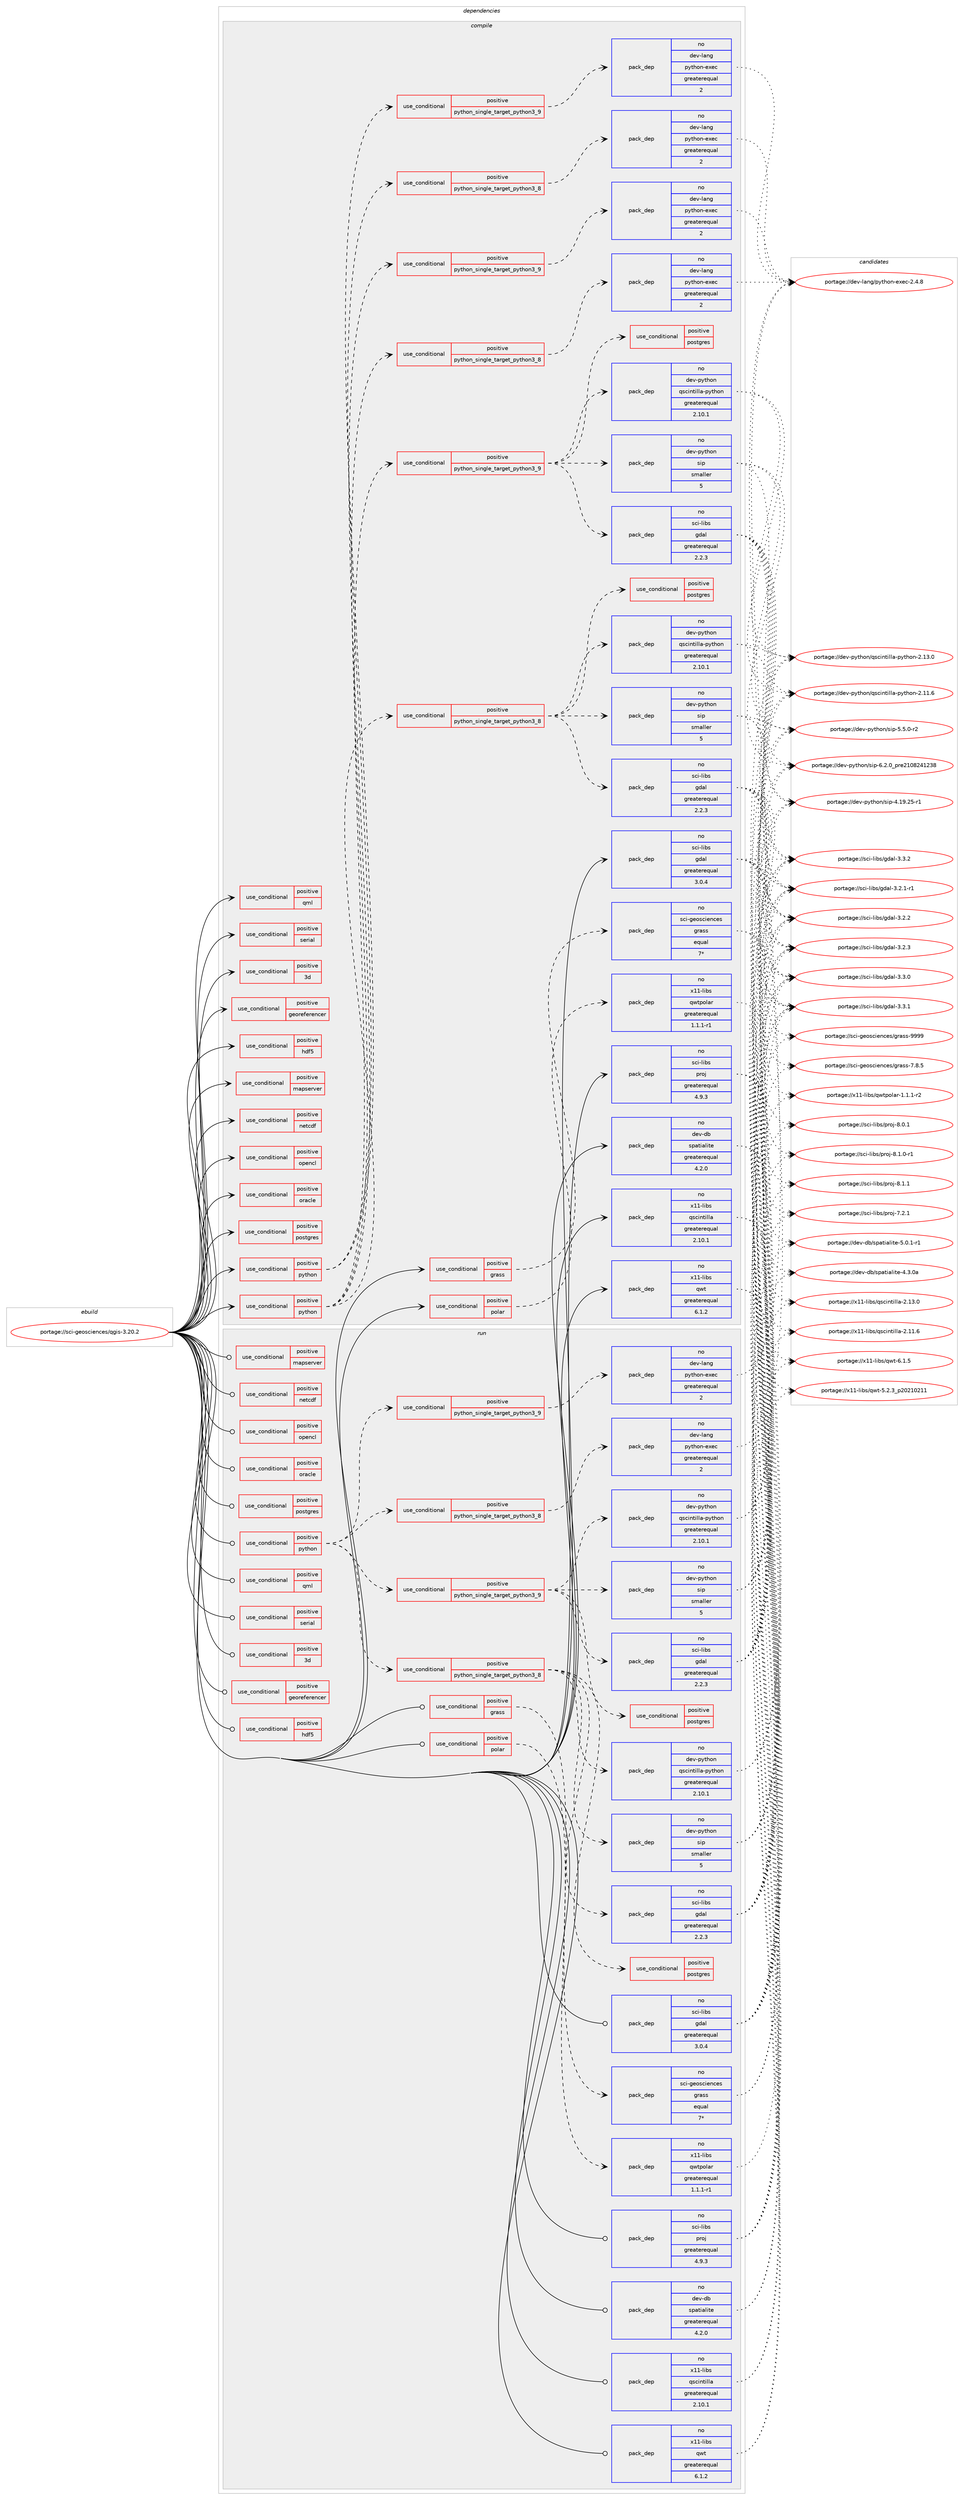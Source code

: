 digraph prolog {

# *************
# Graph options
# *************

newrank=true;
concentrate=true;
compound=true;
graph [rankdir=LR,fontname=Helvetica,fontsize=10,ranksep=1.5];#, ranksep=2.5, nodesep=0.2];
edge  [arrowhead=vee];
node  [fontname=Helvetica,fontsize=10];

# **********
# The ebuild
# **********

subgraph cluster_leftcol {
color=gray;
rank=same;
label=<<i>ebuild</i>>;
id [label="portage://sci-geosciences/qgis-3.20.2", color=red, width=4, href="../sci-geosciences/qgis-3.20.2.svg"];
}

# ****************
# The dependencies
# ****************

subgraph cluster_midcol {
color=gray;
label=<<i>dependencies</i>>;
subgraph cluster_compile {
fillcolor="#eeeeee";
style=filled;
label=<<i>compile</i>>;
subgraph cond277 {
dependency530 [label=<<TABLE BORDER="0" CELLBORDER="1" CELLSPACING="0" CELLPADDING="4"><TR><TD ROWSPAN="3" CELLPADDING="10">use_conditional</TD></TR><TR><TD>positive</TD></TR><TR><TD>3d</TD></TR></TABLE>>, shape=none, color=red];
# *** BEGIN UNKNOWN DEPENDENCY TYPE (TODO) ***
# dependency530 -> package_dependency(portage://sci-geosciences/qgis-3.20.2,install,no,dev-qt,qt3d,none,[,,],[slot(5)],[])
# *** END UNKNOWN DEPENDENCY TYPE (TODO) ***

}
id:e -> dependency530:w [weight=20,style="solid",arrowhead="vee"];
subgraph cond278 {
dependency531 [label=<<TABLE BORDER="0" CELLBORDER="1" CELLSPACING="0" CELLPADDING="4"><TR><TD ROWSPAN="3" CELLPADDING="10">use_conditional</TD></TR><TR><TD>positive</TD></TR><TR><TD>georeferencer</TD></TR></TABLE>>, shape=none, color=red];
# *** BEGIN UNKNOWN DEPENDENCY TYPE (TODO) ***
# dependency531 -> package_dependency(portage://sci-geosciences/qgis-3.20.2,install,no,sci-libs,gsl,none,[,,],any_same_slot,[])
# *** END UNKNOWN DEPENDENCY TYPE (TODO) ***

}
id:e -> dependency531:w [weight=20,style="solid",arrowhead="vee"];
subgraph cond279 {
dependency532 [label=<<TABLE BORDER="0" CELLBORDER="1" CELLSPACING="0" CELLPADDING="4"><TR><TD ROWSPAN="3" CELLPADDING="10">use_conditional</TD></TR><TR><TD>positive</TD></TR><TR><TD>grass</TD></TR></TABLE>>, shape=none, color=red];
subgraph pack248 {
dependency533 [label=<<TABLE BORDER="0" CELLBORDER="1" CELLSPACING="0" CELLPADDING="4" WIDTH="220"><TR><TD ROWSPAN="6" CELLPADDING="30">pack_dep</TD></TR><TR><TD WIDTH="110">no</TD></TR><TR><TD>sci-geosciences</TD></TR><TR><TD>grass</TD></TR><TR><TD>equal</TD></TR><TR><TD>7*</TD></TR></TABLE>>, shape=none, color=blue];
}
dependency532:e -> dependency533:w [weight=20,style="dashed",arrowhead="vee"];
}
id:e -> dependency532:w [weight=20,style="solid",arrowhead="vee"];
subgraph cond280 {
dependency534 [label=<<TABLE BORDER="0" CELLBORDER="1" CELLSPACING="0" CELLPADDING="4"><TR><TD ROWSPAN="3" CELLPADDING="10">use_conditional</TD></TR><TR><TD>positive</TD></TR><TR><TD>hdf5</TD></TR></TABLE>>, shape=none, color=red];
# *** BEGIN UNKNOWN DEPENDENCY TYPE (TODO) ***
# dependency534 -> package_dependency(portage://sci-geosciences/qgis-3.20.2,install,no,sci-libs,hdf5,none,[,,],any_same_slot,[])
# *** END UNKNOWN DEPENDENCY TYPE (TODO) ***

}
id:e -> dependency534:w [weight=20,style="solid",arrowhead="vee"];
subgraph cond281 {
dependency535 [label=<<TABLE BORDER="0" CELLBORDER="1" CELLSPACING="0" CELLPADDING="4"><TR><TD ROWSPAN="3" CELLPADDING="10">use_conditional</TD></TR><TR><TD>positive</TD></TR><TR><TD>mapserver</TD></TR></TABLE>>, shape=none, color=red];
# *** BEGIN UNKNOWN DEPENDENCY TYPE (TODO) ***
# dependency535 -> package_dependency(portage://sci-geosciences/qgis-3.20.2,install,no,dev-libs,fcgi,none,[,,],[],[])
# *** END UNKNOWN DEPENDENCY TYPE (TODO) ***

}
id:e -> dependency535:w [weight=20,style="solid",arrowhead="vee"];
subgraph cond282 {
dependency536 [label=<<TABLE BORDER="0" CELLBORDER="1" CELLSPACING="0" CELLPADDING="4"><TR><TD ROWSPAN="3" CELLPADDING="10">use_conditional</TD></TR><TR><TD>positive</TD></TR><TR><TD>netcdf</TD></TR></TABLE>>, shape=none, color=red];
# *** BEGIN UNKNOWN DEPENDENCY TYPE (TODO) ***
# dependency536 -> package_dependency(portage://sci-geosciences/qgis-3.20.2,install,no,sci-libs,netcdf,none,[,,],any_same_slot,[])
# *** END UNKNOWN DEPENDENCY TYPE (TODO) ***

}
id:e -> dependency536:w [weight=20,style="solid",arrowhead="vee"];
subgraph cond283 {
dependency537 [label=<<TABLE BORDER="0" CELLBORDER="1" CELLSPACING="0" CELLPADDING="4"><TR><TD ROWSPAN="3" CELLPADDING="10">use_conditional</TD></TR><TR><TD>positive</TD></TR><TR><TD>opencl</TD></TR></TABLE>>, shape=none, color=red];
# *** BEGIN UNKNOWN DEPENDENCY TYPE (TODO) ***
# dependency537 -> package_dependency(portage://sci-geosciences/qgis-3.20.2,install,no,virtual,opencl,none,[,,],[],[])
# *** END UNKNOWN DEPENDENCY TYPE (TODO) ***

}
id:e -> dependency537:w [weight=20,style="solid",arrowhead="vee"];
subgraph cond284 {
dependency538 [label=<<TABLE BORDER="0" CELLBORDER="1" CELLSPACING="0" CELLPADDING="4"><TR><TD ROWSPAN="3" CELLPADDING="10">use_conditional</TD></TR><TR><TD>positive</TD></TR><TR><TD>oracle</TD></TR></TABLE>>, shape=none, color=red];
# *** BEGIN UNKNOWN DEPENDENCY TYPE (TODO) ***
# dependency538 -> package_dependency(portage://sci-geosciences/qgis-3.20.2,install,no,dev-db,oracle-instantclient,none,[,,],any_same_slot,[])
# *** END UNKNOWN DEPENDENCY TYPE (TODO) ***

# *** BEGIN UNKNOWN DEPENDENCY TYPE (TODO) ***
# dependency538 -> package_dependency(portage://sci-geosciences/qgis-3.20.2,install,no,sci-libs,gdal,none,[,,],any_same_slot,[use(enable(oracle),none)])
# *** END UNKNOWN DEPENDENCY TYPE (TODO) ***

}
id:e -> dependency538:w [weight=20,style="solid",arrowhead="vee"];
subgraph cond285 {
dependency539 [label=<<TABLE BORDER="0" CELLBORDER="1" CELLSPACING="0" CELLPADDING="4"><TR><TD ROWSPAN="3" CELLPADDING="10">use_conditional</TD></TR><TR><TD>positive</TD></TR><TR><TD>polar</TD></TR></TABLE>>, shape=none, color=red];
subgraph pack249 {
dependency540 [label=<<TABLE BORDER="0" CELLBORDER="1" CELLSPACING="0" CELLPADDING="4" WIDTH="220"><TR><TD ROWSPAN="6" CELLPADDING="30">pack_dep</TD></TR><TR><TD WIDTH="110">no</TD></TR><TR><TD>x11-libs</TD></TR><TR><TD>qwtpolar</TD></TR><TR><TD>greaterequal</TD></TR><TR><TD>1.1.1-r1</TD></TR></TABLE>>, shape=none, color=blue];
}
dependency539:e -> dependency540:w [weight=20,style="dashed",arrowhead="vee"];
}
id:e -> dependency539:w [weight=20,style="solid",arrowhead="vee"];
subgraph cond286 {
dependency541 [label=<<TABLE BORDER="0" CELLBORDER="1" CELLSPACING="0" CELLPADDING="4"><TR><TD ROWSPAN="3" CELLPADDING="10">use_conditional</TD></TR><TR><TD>positive</TD></TR><TR><TD>postgres</TD></TR></TABLE>>, shape=none, color=red];
# *** BEGIN UNKNOWN DEPENDENCY TYPE (TODO) ***
# dependency541 -> package_dependency(portage://sci-geosciences/qgis-3.20.2,install,no,dev-db,postgresql,none,[,,],any_same_slot,[])
# *** END UNKNOWN DEPENDENCY TYPE (TODO) ***

}
id:e -> dependency541:w [weight=20,style="solid",arrowhead="vee"];
subgraph cond287 {
dependency542 [label=<<TABLE BORDER="0" CELLBORDER="1" CELLSPACING="0" CELLPADDING="4"><TR><TD ROWSPAN="3" CELLPADDING="10">use_conditional</TD></TR><TR><TD>positive</TD></TR><TR><TD>python</TD></TR></TABLE>>, shape=none, color=red];
subgraph cond288 {
dependency543 [label=<<TABLE BORDER="0" CELLBORDER="1" CELLSPACING="0" CELLPADDING="4"><TR><TD ROWSPAN="3" CELLPADDING="10">use_conditional</TD></TR><TR><TD>positive</TD></TR><TR><TD>python_single_target_python3_8</TD></TR></TABLE>>, shape=none, color=red];
# *** BEGIN UNKNOWN DEPENDENCY TYPE (TODO) ***
# dependency543 -> package_dependency(portage://sci-geosciences/qgis-3.20.2,install,no,dev-lang,python,none,[,,],[slot(3.8)],[use(enable(sqlite),none)])
# *** END UNKNOWN DEPENDENCY TYPE (TODO) ***

subgraph pack250 {
dependency544 [label=<<TABLE BORDER="0" CELLBORDER="1" CELLSPACING="0" CELLPADDING="4" WIDTH="220"><TR><TD ROWSPAN="6" CELLPADDING="30">pack_dep</TD></TR><TR><TD WIDTH="110">no</TD></TR><TR><TD>dev-lang</TD></TR><TR><TD>python-exec</TD></TR><TR><TD>greaterequal</TD></TR><TR><TD>2</TD></TR></TABLE>>, shape=none, color=blue];
}
dependency543:e -> dependency544:w [weight=20,style="dashed",arrowhead="vee"];
}
dependency542:e -> dependency543:w [weight=20,style="dashed",arrowhead="vee"];
subgraph cond289 {
dependency545 [label=<<TABLE BORDER="0" CELLBORDER="1" CELLSPACING="0" CELLPADDING="4"><TR><TD ROWSPAN="3" CELLPADDING="10">use_conditional</TD></TR><TR><TD>positive</TD></TR><TR><TD>python_single_target_python3_9</TD></TR></TABLE>>, shape=none, color=red];
# *** BEGIN UNKNOWN DEPENDENCY TYPE (TODO) ***
# dependency545 -> package_dependency(portage://sci-geosciences/qgis-3.20.2,install,no,dev-lang,python,none,[,,],[slot(3.9)],[use(enable(sqlite),none)])
# *** END UNKNOWN DEPENDENCY TYPE (TODO) ***

subgraph pack251 {
dependency546 [label=<<TABLE BORDER="0" CELLBORDER="1" CELLSPACING="0" CELLPADDING="4" WIDTH="220"><TR><TD ROWSPAN="6" CELLPADDING="30">pack_dep</TD></TR><TR><TD WIDTH="110">no</TD></TR><TR><TD>dev-lang</TD></TR><TR><TD>python-exec</TD></TR><TR><TD>greaterequal</TD></TR><TR><TD>2</TD></TR></TABLE>>, shape=none, color=blue];
}
dependency545:e -> dependency546:w [weight=20,style="dashed",arrowhead="vee"];
}
dependency542:e -> dependency545:w [weight=20,style="dashed",arrowhead="vee"];
}
id:e -> dependency542:w [weight=20,style="solid",arrowhead="vee"];
subgraph cond290 {
dependency547 [label=<<TABLE BORDER="0" CELLBORDER="1" CELLSPACING="0" CELLPADDING="4"><TR><TD ROWSPAN="3" CELLPADDING="10">use_conditional</TD></TR><TR><TD>positive</TD></TR><TR><TD>python</TD></TR></TABLE>>, shape=none, color=red];
subgraph cond291 {
dependency548 [label=<<TABLE BORDER="0" CELLBORDER="1" CELLSPACING="0" CELLPADDING="4"><TR><TD ROWSPAN="3" CELLPADDING="10">use_conditional</TD></TR><TR><TD>positive</TD></TR><TR><TD>python_single_target_python3_8</TD></TR></TABLE>>, shape=none, color=red];
# *** BEGIN UNKNOWN DEPENDENCY TYPE (TODO) ***
# dependency548 -> package_dependency(portage://sci-geosciences/qgis-3.20.2,install,no,dev-lang,python,none,[,,],[slot(3.8)],[use(enable(sqlite),none)])
# *** END UNKNOWN DEPENDENCY TYPE (TODO) ***

subgraph pack252 {
dependency549 [label=<<TABLE BORDER="0" CELLBORDER="1" CELLSPACING="0" CELLPADDING="4" WIDTH="220"><TR><TD ROWSPAN="6" CELLPADDING="30">pack_dep</TD></TR><TR><TD WIDTH="110">no</TD></TR><TR><TD>dev-lang</TD></TR><TR><TD>python-exec</TD></TR><TR><TD>greaterequal</TD></TR><TR><TD>2</TD></TR></TABLE>>, shape=none, color=blue];
}
dependency548:e -> dependency549:w [weight=20,style="dashed",arrowhead="vee"];
}
dependency547:e -> dependency548:w [weight=20,style="dashed",arrowhead="vee"];
subgraph cond292 {
dependency550 [label=<<TABLE BORDER="0" CELLBORDER="1" CELLSPACING="0" CELLPADDING="4"><TR><TD ROWSPAN="3" CELLPADDING="10">use_conditional</TD></TR><TR><TD>positive</TD></TR><TR><TD>python_single_target_python3_9</TD></TR></TABLE>>, shape=none, color=red];
# *** BEGIN UNKNOWN DEPENDENCY TYPE (TODO) ***
# dependency550 -> package_dependency(portage://sci-geosciences/qgis-3.20.2,install,no,dev-lang,python,none,[,,],[slot(3.9)],[use(enable(sqlite),none)])
# *** END UNKNOWN DEPENDENCY TYPE (TODO) ***

subgraph pack253 {
dependency551 [label=<<TABLE BORDER="0" CELLBORDER="1" CELLSPACING="0" CELLPADDING="4" WIDTH="220"><TR><TD ROWSPAN="6" CELLPADDING="30">pack_dep</TD></TR><TR><TD WIDTH="110">no</TD></TR><TR><TD>dev-lang</TD></TR><TR><TD>python-exec</TD></TR><TR><TD>greaterequal</TD></TR><TR><TD>2</TD></TR></TABLE>>, shape=none, color=blue];
}
dependency550:e -> dependency551:w [weight=20,style="dashed",arrowhead="vee"];
}
dependency547:e -> dependency550:w [weight=20,style="dashed",arrowhead="vee"];
subgraph cond293 {
dependency552 [label=<<TABLE BORDER="0" CELLBORDER="1" CELLSPACING="0" CELLPADDING="4"><TR><TD ROWSPAN="3" CELLPADDING="10">use_conditional</TD></TR><TR><TD>positive</TD></TR><TR><TD>python_single_target_python3_8</TD></TR></TABLE>>, shape=none, color=red];
# *** BEGIN UNKNOWN DEPENDENCY TYPE (TODO) ***
# dependency552 -> package_dependency(portage://sci-geosciences/qgis-3.20.2,install,no,dev-python,future,none,[,,],[],[use(enable(python_targets_python3_8),negative)])
# *** END UNKNOWN DEPENDENCY TYPE (TODO) ***

# *** BEGIN UNKNOWN DEPENDENCY TYPE (TODO) ***
# dependency552 -> package_dependency(portage://sci-geosciences/qgis-3.20.2,install,no,dev-python,httplib2,none,[,,],[],[use(enable(python_targets_python3_8),negative)])
# *** END UNKNOWN DEPENDENCY TYPE (TODO) ***

# *** BEGIN UNKNOWN DEPENDENCY TYPE (TODO) ***
# dependency552 -> package_dependency(portage://sci-geosciences/qgis-3.20.2,install,no,dev-python,jinja,none,[,,],[],[use(enable(python_targets_python3_8),negative)])
# *** END UNKNOWN DEPENDENCY TYPE (TODO) ***

# *** BEGIN UNKNOWN DEPENDENCY TYPE (TODO) ***
# dependency552 -> package_dependency(portage://sci-geosciences/qgis-3.20.2,install,no,dev-python,markupsafe,none,[,,],[],[use(enable(python_targets_python3_8),negative)])
# *** END UNKNOWN DEPENDENCY TYPE (TODO) ***

# *** BEGIN UNKNOWN DEPENDENCY TYPE (TODO) ***
# dependency552 -> package_dependency(portage://sci-geosciences/qgis-3.20.2,install,no,dev-python,numpy,none,[,,],[],[use(enable(python_targets_python3_8),negative)])
# *** END UNKNOWN DEPENDENCY TYPE (TODO) ***

# *** BEGIN UNKNOWN DEPENDENCY TYPE (TODO) ***
# dependency552 -> package_dependency(portage://sci-geosciences/qgis-3.20.2,install,no,dev-python,owslib,none,[,,],[],[use(enable(python_targets_python3_8),negative)])
# *** END UNKNOWN DEPENDENCY TYPE (TODO) ***

# *** BEGIN UNKNOWN DEPENDENCY TYPE (TODO) ***
# dependency552 -> package_dependency(portage://sci-geosciences/qgis-3.20.2,install,no,dev-python,pygments,none,[,,],[],[use(enable(python_targets_python3_8),negative)])
# *** END UNKNOWN DEPENDENCY TYPE (TODO) ***

# *** BEGIN UNKNOWN DEPENDENCY TYPE (TODO) ***
# dependency552 -> package_dependency(portage://sci-geosciences/qgis-3.20.2,install,no,dev-python,PyQt5,none,[,,],[],[use(enable(designer),none),use(enable(network),none),use(enable(sql),none),use(enable(svg),none),use(enable(python_targets_python3_8),negative)])
# *** END UNKNOWN DEPENDENCY TYPE (TODO) ***

# *** BEGIN UNKNOWN DEPENDENCY TYPE (TODO) ***
# dependency552 -> package_dependency(portage://sci-geosciences/qgis-3.20.2,install,no,dev-python,python-dateutil,none,[,,],[],[use(enable(python_targets_python3_8),negative)])
# *** END UNKNOWN DEPENDENCY TYPE (TODO) ***

# *** BEGIN UNKNOWN DEPENDENCY TYPE (TODO) ***
# dependency552 -> package_dependency(portage://sci-geosciences/qgis-3.20.2,install,no,dev-python,pytz,none,[,,],[],[use(enable(python_targets_python3_8),negative)])
# *** END UNKNOWN DEPENDENCY TYPE (TODO) ***

# *** BEGIN UNKNOWN DEPENDENCY TYPE (TODO) ***
# dependency552 -> package_dependency(portage://sci-geosciences/qgis-3.20.2,install,no,dev-python,pyyaml,none,[,,],[],[use(enable(python_targets_python3_8),negative)])
# *** END UNKNOWN DEPENDENCY TYPE (TODO) ***

subgraph pack254 {
dependency553 [label=<<TABLE BORDER="0" CELLBORDER="1" CELLSPACING="0" CELLPADDING="4" WIDTH="220"><TR><TD ROWSPAN="6" CELLPADDING="30">pack_dep</TD></TR><TR><TD WIDTH="110">no</TD></TR><TR><TD>dev-python</TD></TR><TR><TD>qscintilla-python</TD></TR><TR><TD>greaterequal</TD></TR><TR><TD>2.10.1</TD></TR></TABLE>>, shape=none, color=blue];
}
dependency552:e -> dependency553:w [weight=20,style="dashed",arrowhead="vee"];
# *** BEGIN UNKNOWN DEPENDENCY TYPE (TODO) ***
# dependency552 -> package_dependency(portage://sci-geosciences/qgis-3.20.2,install,no,dev-python,requests,none,[,,],[],[use(enable(python_targets_python3_8),negative)])
# *** END UNKNOWN DEPENDENCY TYPE (TODO) ***

subgraph pack255 {
dependency554 [label=<<TABLE BORDER="0" CELLBORDER="1" CELLSPACING="0" CELLPADDING="4" WIDTH="220"><TR><TD ROWSPAN="6" CELLPADDING="30">pack_dep</TD></TR><TR><TD WIDTH="110">no</TD></TR><TR><TD>dev-python</TD></TR><TR><TD>sip</TD></TR><TR><TD>smaller</TD></TR><TR><TD>5</TD></TR></TABLE>>, shape=none, color=blue];
}
dependency552:e -> dependency554:w [weight=20,style="dashed",arrowhead="vee"];
# *** BEGIN UNKNOWN DEPENDENCY TYPE (TODO) ***
# dependency552 -> package_dependency(portage://sci-geosciences/qgis-3.20.2,install,no,dev-python,six,none,[,,],[],[use(enable(python_targets_python3_8),negative)])
# *** END UNKNOWN DEPENDENCY TYPE (TODO) ***

subgraph pack256 {
dependency555 [label=<<TABLE BORDER="0" CELLBORDER="1" CELLSPACING="0" CELLPADDING="4" WIDTH="220"><TR><TD ROWSPAN="6" CELLPADDING="30">pack_dep</TD></TR><TR><TD WIDTH="110">no</TD></TR><TR><TD>sci-libs</TD></TR><TR><TD>gdal</TD></TR><TR><TD>greaterequal</TD></TR><TR><TD>2.2.3</TD></TR></TABLE>>, shape=none, color=blue];
}
dependency552:e -> dependency555:w [weight=20,style="dashed",arrowhead="vee"];
subgraph cond294 {
dependency556 [label=<<TABLE BORDER="0" CELLBORDER="1" CELLSPACING="0" CELLPADDING="4"><TR><TD ROWSPAN="3" CELLPADDING="10">use_conditional</TD></TR><TR><TD>positive</TD></TR><TR><TD>postgres</TD></TR></TABLE>>, shape=none, color=red];
# *** BEGIN UNKNOWN DEPENDENCY TYPE (TODO) ***
# dependency556 -> package_dependency(portage://sci-geosciences/qgis-3.20.2,install,no,dev-python,psycopg,none,[,,],[slot(2)],[use(enable(python_targets_python3_8),negative)])
# *** END UNKNOWN DEPENDENCY TYPE (TODO) ***

}
dependency552:e -> dependency556:w [weight=20,style="dashed",arrowhead="vee"];
}
dependency547:e -> dependency552:w [weight=20,style="dashed",arrowhead="vee"];
subgraph cond295 {
dependency557 [label=<<TABLE BORDER="0" CELLBORDER="1" CELLSPACING="0" CELLPADDING="4"><TR><TD ROWSPAN="3" CELLPADDING="10">use_conditional</TD></TR><TR><TD>positive</TD></TR><TR><TD>python_single_target_python3_9</TD></TR></TABLE>>, shape=none, color=red];
# *** BEGIN UNKNOWN DEPENDENCY TYPE (TODO) ***
# dependency557 -> package_dependency(portage://sci-geosciences/qgis-3.20.2,install,no,dev-python,future,none,[,,],[],[use(enable(python_targets_python3_9),negative)])
# *** END UNKNOWN DEPENDENCY TYPE (TODO) ***

# *** BEGIN UNKNOWN DEPENDENCY TYPE (TODO) ***
# dependency557 -> package_dependency(portage://sci-geosciences/qgis-3.20.2,install,no,dev-python,httplib2,none,[,,],[],[use(enable(python_targets_python3_9),negative)])
# *** END UNKNOWN DEPENDENCY TYPE (TODO) ***

# *** BEGIN UNKNOWN DEPENDENCY TYPE (TODO) ***
# dependency557 -> package_dependency(portage://sci-geosciences/qgis-3.20.2,install,no,dev-python,jinja,none,[,,],[],[use(enable(python_targets_python3_9),negative)])
# *** END UNKNOWN DEPENDENCY TYPE (TODO) ***

# *** BEGIN UNKNOWN DEPENDENCY TYPE (TODO) ***
# dependency557 -> package_dependency(portage://sci-geosciences/qgis-3.20.2,install,no,dev-python,markupsafe,none,[,,],[],[use(enable(python_targets_python3_9),negative)])
# *** END UNKNOWN DEPENDENCY TYPE (TODO) ***

# *** BEGIN UNKNOWN DEPENDENCY TYPE (TODO) ***
# dependency557 -> package_dependency(portage://sci-geosciences/qgis-3.20.2,install,no,dev-python,numpy,none,[,,],[],[use(enable(python_targets_python3_9),negative)])
# *** END UNKNOWN DEPENDENCY TYPE (TODO) ***

# *** BEGIN UNKNOWN DEPENDENCY TYPE (TODO) ***
# dependency557 -> package_dependency(portage://sci-geosciences/qgis-3.20.2,install,no,dev-python,owslib,none,[,,],[],[use(enable(python_targets_python3_9),negative)])
# *** END UNKNOWN DEPENDENCY TYPE (TODO) ***

# *** BEGIN UNKNOWN DEPENDENCY TYPE (TODO) ***
# dependency557 -> package_dependency(portage://sci-geosciences/qgis-3.20.2,install,no,dev-python,pygments,none,[,,],[],[use(enable(python_targets_python3_9),negative)])
# *** END UNKNOWN DEPENDENCY TYPE (TODO) ***

# *** BEGIN UNKNOWN DEPENDENCY TYPE (TODO) ***
# dependency557 -> package_dependency(portage://sci-geosciences/qgis-3.20.2,install,no,dev-python,PyQt5,none,[,,],[],[use(enable(designer),none),use(enable(network),none),use(enable(sql),none),use(enable(svg),none),use(enable(python_targets_python3_9),negative)])
# *** END UNKNOWN DEPENDENCY TYPE (TODO) ***

# *** BEGIN UNKNOWN DEPENDENCY TYPE (TODO) ***
# dependency557 -> package_dependency(portage://sci-geosciences/qgis-3.20.2,install,no,dev-python,python-dateutil,none,[,,],[],[use(enable(python_targets_python3_9),negative)])
# *** END UNKNOWN DEPENDENCY TYPE (TODO) ***

# *** BEGIN UNKNOWN DEPENDENCY TYPE (TODO) ***
# dependency557 -> package_dependency(portage://sci-geosciences/qgis-3.20.2,install,no,dev-python,pytz,none,[,,],[],[use(enable(python_targets_python3_9),negative)])
# *** END UNKNOWN DEPENDENCY TYPE (TODO) ***

# *** BEGIN UNKNOWN DEPENDENCY TYPE (TODO) ***
# dependency557 -> package_dependency(portage://sci-geosciences/qgis-3.20.2,install,no,dev-python,pyyaml,none,[,,],[],[use(enable(python_targets_python3_9),negative)])
# *** END UNKNOWN DEPENDENCY TYPE (TODO) ***

subgraph pack257 {
dependency558 [label=<<TABLE BORDER="0" CELLBORDER="1" CELLSPACING="0" CELLPADDING="4" WIDTH="220"><TR><TD ROWSPAN="6" CELLPADDING="30">pack_dep</TD></TR><TR><TD WIDTH="110">no</TD></TR><TR><TD>dev-python</TD></TR><TR><TD>qscintilla-python</TD></TR><TR><TD>greaterequal</TD></TR><TR><TD>2.10.1</TD></TR></TABLE>>, shape=none, color=blue];
}
dependency557:e -> dependency558:w [weight=20,style="dashed",arrowhead="vee"];
# *** BEGIN UNKNOWN DEPENDENCY TYPE (TODO) ***
# dependency557 -> package_dependency(portage://sci-geosciences/qgis-3.20.2,install,no,dev-python,requests,none,[,,],[],[use(enable(python_targets_python3_9),negative)])
# *** END UNKNOWN DEPENDENCY TYPE (TODO) ***

subgraph pack258 {
dependency559 [label=<<TABLE BORDER="0" CELLBORDER="1" CELLSPACING="0" CELLPADDING="4" WIDTH="220"><TR><TD ROWSPAN="6" CELLPADDING="30">pack_dep</TD></TR><TR><TD WIDTH="110">no</TD></TR><TR><TD>dev-python</TD></TR><TR><TD>sip</TD></TR><TR><TD>smaller</TD></TR><TR><TD>5</TD></TR></TABLE>>, shape=none, color=blue];
}
dependency557:e -> dependency559:w [weight=20,style="dashed",arrowhead="vee"];
# *** BEGIN UNKNOWN DEPENDENCY TYPE (TODO) ***
# dependency557 -> package_dependency(portage://sci-geosciences/qgis-3.20.2,install,no,dev-python,six,none,[,,],[],[use(enable(python_targets_python3_9),negative)])
# *** END UNKNOWN DEPENDENCY TYPE (TODO) ***

subgraph pack259 {
dependency560 [label=<<TABLE BORDER="0" CELLBORDER="1" CELLSPACING="0" CELLPADDING="4" WIDTH="220"><TR><TD ROWSPAN="6" CELLPADDING="30">pack_dep</TD></TR><TR><TD WIDTH="110">no</TD></TR><TR><TD>sci-libs</TD></TR><TR><TD>gdal</TD></TR><TR><TD>greaterequal</TD></TR><TR><TD>2.2.3</TD></TR></TABLE>>, shape=none, color=blue];
}
dependency557:e -> dependency560:w [weight=20,style="dashed",arrowhead="vee"];
subgraph cond296 {
dependency561 [label=<<TABLE BORDER="0" CELLBORDER="1" CELLSPACING="0" CELLPADDING="4"><TR><TD ROWSPAN="3" CELLPADDING="10">use_conditional</TD></TR><TR><TD>positive</TD></TR><TR><TD>postgres</TD></TR></TABLE>>, shape=none, color=red];
# *** BEGIN UNKNOWN DEPENDENCY TYPE (TODO) ***
# dependency561 -> package_dependency(portage://sci-geosciences/qgis-3.20.2,install,no,dev-python,psycopg,none,[,,],[slot(2)],[use(enable(python_targets_python3_9),negative)])
# *** END UNKNOWN DEPENDENCY TYPE (TODO) ***

}
dependency557:e -> dependency561:w [weight=20,style="dashed",arrowhead="vee"];
}
dependency547:e -> dependency557:w [weight=20,style="dashed",arrowhead="vee"];
}
id:e -> dependency547:w [weight=20,style="solid",arrowhead="vee"];
subgraph cond297 {
dependency562 [label=<<TABLE BORDER="0" CELLBORDER="1" CELLSPACING="0" CELLPADDING="4"><TR><TD ROWSPAN="3" CELLPADDING="10">use_conditional</TD></TR><TR><TD>positive</TD></TR><TR><TD>qml</TD></TR></TABLE>>, shape=none, color=red];
# *** BEGIN UNKNOWN DEPENDENCY TYPE (TODO) ***
# dependency562 -> package_dependency(portage://sci-geosciences/qgis-3.20.2,install,no,dev-qt,qtdeclarative,none,[,,],[slot(5)],[])
# *** END UNKNOWN DEPENDENCY TYPE (TODO) ***

}
id:e -> dependency562:w [weight=20,style="solid",arrowhead="vee"];
subgraph cond298 {
dependency563 [label=<<TABLE BORDER="0" CELLBORDER="1" CELLSPACING="0" CELLPADDING="4"><TR><TD ROWSPAN="3" CELLPADDING="10">use_conditional</TD></TR><TR><TD>positive</TD></TR><TR><TD>serial</TD></TR></TABLE>>, shape=none, color=red];
# *** BEGIN UNKNOWN DEPENDENCY TYPE (TODO) ***
# dependency563 -> package_dependency(portage://sci-geosciences/qgis-3.20.2,install,no,dev-qt,qtserialport,none,[,,],[slot(5)],[])
# *** END UNKNOWN DEPENDENCY TYPE (TODO) ***

}
id:e -> dependency563:w [weight=20,style="solid",arrowhead="vee"];
# *** BEGIN UNKNOWN DEPENDENCY TYPE (TODO) ***
# id -> package_dependency(portage://sci-geosciences/qgis-3.20.2,install,no,app-crypt,qca,none,[,,],[slot(2)],[use(enable(qt5),positive),use(enable(ssl),none)])
# *** END UNKNOWN DEPENDENCY TYPE (TODO) ***

subgraph pack260 {
dependency564 [label=<<TABLE BORDER="0" CELLBORDER="1" CELLSPACING="0" CELLPADDING="4" WIDTH="220"><TR><TD ROWSPAN="6" CELLPADDING="30">pack_dep</TD></TR><TR><TD WIDTH="110">no</TD></TR><TR><TD>dev-db</TD></TR><TR><TD>spatialite</TD></TR><TR><TD>greaterequal</TD></TR><TR><TD>4.2.0</TD></TR></TABLE>>, shape=none, color=blue];
}
id:e -> dependency564:w [weight=20,style="solid",arrowhead="vee"];
# *** BEGIN UNKNOWN DEPENDENCY TYPE (TODO) ***
# id -> package_dependency(portage://sci-geosciences/qgis-3.20.2,install,no,dev-db,sqlite,none,[,,],[slot(3)],[])
# *** END UNKNOWN DEPENDENCY TYPE (TODO) ***

# *** BEGIN UNKNOWN DEPENDENCY TYPE (TODO) ***
# id -> package_dependency(portage://sci-geosciences/qgis-3.20.2,install,no,dev-libs,expat,none,[,,],[],[])
# *** END UNKNOWN DEPENDENCY TYPE (TODO) ***

# *** BEGIN UNKNOWN DEPENDENCY TYPE (TODO) ***
# id -> package_dependency(portage://sci-geosciences/qgis-3.20.2,install,no,dev-libs,libzip,none,[,,],any_same_slot,[])
# *** END UNKNOWN DEPENDENCY TYPE (TODO) ***

# *** BEGIN UNKNOWN DEPENDENCY TYPE (TODO) ***
# id -> package_dependency(portage://sci-geosciences/qgis-3.20.2,install,no,dev-libs,protobuf,none,[,,],any_same_slot,[])
# *** END UNKNOWN DEPENDENCY TYPE (TODO) ***

# *** BEGIN UNKNOWN DEPENDENCY TYPE (TODO) ***
# id -> package_dependency(portage://sci-geosciences/qgis-3.20.2,install,no,dev-libs,qtkeychain,none,[,,],[],[use(enable(qt5),positive)])
# *** END UNKNOWN DEPENDENCY TYPE (TODO) ***

# *** BEGIN UNKNOWN DEPENDENCY TYPE (TODO) ***
# id -> package_dependency(portage://sci-geosciences/qgis-3.20.2,install,no,dev-qt,designer,none,[,,],[slot(5)],[])
# *** END UNKNOWN DEPENDENCY TYPE (TODO) ***

# *** BEGIN UNKNOWN DEPENDENCY TYPE (TODO) ***
# id -> package_dependency(portage://sci-geosciences/qgis-3.20.2,install,no,dev-qt,qtconcurrent,none,[,,],[slot(5)],[])
# *** END UNKNOWN DEPENDENCY TYPE (TODO) ***

# *** BEGIN UNKNOWN DEPENDENCY TYPE (TODO) ***
# id -> package_dependency(portage://sci-geosciences/qgis-3.20.2,install,no,dev-qt,qtcore,none,[,,],[slot(5)],[])
# *** END UNKNOWN DEPENDENCY TYPE (TODO) ***

# *** BEGIN UNKNOWN DEPENDENCY TYPE (TODO) ***
# id -> package_dependency(portage://sci-geosciences/qgis-3.20.2,install,no,dev-qt,qtgui,none,[,,],[slot(5)],[])
# *** END UNKNOWN DEPENDENCY TYPE (TODO) ***

# *** BEGIN UNKNOWN DEPENDENCY TYPE (TODO) ***
# id -> package_dependency(portage://sci-geosciences/qgis-3.20.2,install,no,dev-qt,qtnetwork,none,[,,],[slot(5)],[use(enable(ssl),none)])
# *** END UNKNOWN DEPENDENCY TYPE (TODO) ***

# *** BEGIN UNKNOWN DEPENDENCY TYPE (TODO) ***
# id -> package_dependency(portage://sci-geosciences/qgis-3.20.2,install,no,dev-qt,qtpositioning,none,[,,],[slot(5)],[])
# *** END UNKNOWN DEPENDENCY TYPE (TODO) ***

# *** BEGIN UNKNOWN DEPENDENCY TYPE (TODO) ***
# id -> package_dependency(portage://sci-geosciences/qgis-3.20.2,install,no,dev-qt,qtprintsupport,none,[,,],[slot(5)],[])
# *** END UNKNOWN DEPENDENCY TYPE (TODO) ***

# *** BEGIN UNKNOWN DEPENDENCY TYPE (TODO) ***
# id -> package_dependency(portage://sci-geosciences/qgis-3.20.2,install,no,dev-qt,qtserialport,none,[,,],[slot(5)],[])
# *** END UNKNOWN DEPENDENCY TYPE (TODO) ***

# *** BEGIN UNKNOWN DEPENDENCY TYPE (TODO) ***
# id -> package_dependency(portage://sci-geosciences/qgis-3.20.2,install,no,dev-qt,qtsql,none,[,,],[slot(5)],[])
# *** END UNKNOWN DEPENDENCY TYPE (TODO) ***

# *** BEGIN UNKNOWN DEPENDENCY TYPE (TODO) ***
# id -> package_dependency(portage://sci-geosciences/qgis-3.20.2,install,no,dev-qt,qtsvg,none,[,,],[slot(5)],[])
# *** END UNKNOWN DEPENDENCY TYPE (TODO) ***

# *** BEGIN UNKNOWN DEPENDENCY TYPE (TODO) ***
# id -> package_dependency(portage://sci-geosciences/qgis-3.20.2,install,no,dev-qt,qttest,none,[,,],[slot(5)],[])
# *** END UNKNOWN DEPENDENCY TYPE (TODO) ***

# *** BEGIN UNKNOWN DEPENDENCY TYPE (TODO) ***
# id -> package_dependency(portage://sci-geosciences/qgis-3.20.2,install,no,dev-qt,qtwidgets,none,[,,],[slot(5)],[])
# *** END UNKNOWN DEPENDENCY TYPE (TODO) ***

# *** BEGIN UNKNOWN DEPENDENCY TYPE (TODO) ***
# id -> package_dependency(portage://sci-geosciences/qgis-3.20.2,install,no,dev-qt,qtxml,none,[,,],[slot(5)],[])
# *** END UNKNOWN DEPENDENCY TYPE (TODO) ***

# *** BEGIN UNKNOWN DEPENDENCY TYPE (TODO) ***
# id -> package_dependency(portage://sci-geosciences/qgis-3.20.2,install,no,dev-util,desktop-file-utils,none,[,,],[],[])
# *** END UNKNOWN DEPENDENCY TYPE (TODO) ***

# *** BEGIN UNKNOWN DEPENDENCY TYPE (TODO) ***
# id -> package_dependency(portage://sci-geosciences/qgis-3.20.2,install,no,media-gfx,exiv2,none,[,,],any_same_slot,[])
# *** END UNKNOWN DEPENDENCY TYPE (TODO) ***

subgraph pack261 {
dependency565 [label=<<TABLE BORDER="0" CELLBORDER="1" CELLSPACING="0" CELLPADDING="4" WIDTH="220"><TR><TD ROWSPAN="6" CELLPADDING="30">pack_dep</TD></TR><TR><TD WIDTH="110">no</TD></TR><TR><TD>sci-libs</TD></TR><TR><TD>gdal</TD></TR><TR><TD>greaterequal</TD></TR><TR><TD>3.0.4</TD></TR></TABLE>>, shape=none, color=blue];
}
id:e -> dependency565:w [weight=20,style="solid",arrowhead="vee"];
# *** BEGIN UNKNOWN DEPENDENCY TYPE (TODO) ***
# id -> package_dependency(portage://sci-geosciences/qgis-3.20.2,install,no,sci-libs,geos,none,[,,],[],[])
# *** END UNKNOWN DEPENDENCY TYPE (TODO) ***

# *** BEGIN UNKNOWN DEPENDENCY TYPE (TODO) ***
# id -> package_dependency(portage://sci-geosciences/qgis-3.20.2,install,no,sci-libs,libspatialindex,none,[,,],any_same_slot,[])
# *** END UNKNOWN DEPENDENCY TYPE (TODO) ***

subgraph pack262 {
dependency566 [label=<<TABLE BORDER="0" CELLBORDER="1" CELLSPACING="0" CELLPADDING="4" WIDTH="220"><TR><TD ROWSPAN="6" CELLPADDING="30">pack_dep</TD></TR><TR><TD WIDTH="110">no</TD></TR><TR><TD>sci-libs</TD></TR><TR><TD>proj</TD></TR><TR><TD>greaterequal</TD></TR><TR><TD>4.9.3</TD></TR></TABLE>>, shape=none, color=blue];
}
id:e -> dependency566:w [weight=20,style="solid",arrowhead="vee"];
# *** BEGIN UNKNOWN DEPENDENCY TYPE (TODO) ***
# id -> package_dependency(portage://sci-geosciences/qgis-3.20.2,install,no,sys-libs,zlib,none,[,,],[],[])
# *** END UNKNOWN DEPENDENCY TYPE (TODO) ***

subgraph pack263 {
dependency567 [label=<<TABLE BORDER="0" CELLBORDER="1" CELLSPACING="0" CELLPADDING="4" WIDTH="220"><TR><TD ROWSPAN="6" CELLPADDING="30">pack_dep</TD></TR><TR><TD WIDTH="110">no</TD></TR><TR><TD>x11-libs</TD></TR><TR><TD>qscintilla</TD></TR><TR><TD>greaterequal</TD></TR><TR><TD>2.10.1</TD></TR></TABLE>>, shape=none, color=blue];
}
id:e -> dependency567:w [weight=20,style="solid",arrowhead="vee"];
subgraph pack264 {
dependency568 [label=<<TABLE BORDER="0" CELLBORDER="1" CELLSPACING="0" CELLPADDING="4" WIDTH="220"><TR><TD ROWSPAN="6" CELLPADDING="30">pack_dep</TD></TR><TR><TD WIDTH="110">no</TD></TR><TR><TD>x11-libs</TD></TR><TR><TD>qwt</TD></TR><TR><TD>greaterequal</TD></TR><TR><TD>6.1.2</TD></TR></TABLE>>, shape=none, color=blue];
}
id:e -> dependency568:w [weight=20,style="solid",arrowhead="vee"];
# *** BEGIN UNKNOWN DEPENDENCY TYPE (TODO) ***
# id -> package_dependency(portage://sci-geosciences/qgis-3.20.2,install,no,x11-misc,shared-mime-info,none,[,,],[],[])
# *** END UNKNOWN DEPENDENCY TYPE (TODO) ***

}
subgraph cluster_compileandrun {
fillcolor="#eeeeee";
style=filled;
label=<<i>compile and run</i>>;
}
subgraph cluster_run {
fillcolor="#eeeeee";
style=filled;
label=<<i>run</i>>;
subgraph cond299 {
dependency569 [label=<<TABLE BORDER="0" CELLBORDER="1" CELLSPACING="0" CELLPADDING="4"><TR><TD ROWSPAN="3" CELLPADDING="10">use_conditional</TD></TR><TR><TD>positive</TD></TR><TR><TD>3d</TD></TR></TABLE>>, shape=none, color=red];
# *** BEGIN UNKNOWN DEPENDENCY TYPE (TODO) ***
# dependency569 -> package_dependency(portage://sci-geosciences/qgis-3.20.2,run,no,dev-qt,qt3d,none,[,,],[slot(5)],[])
# *** END UNKNOWN DEPENDENCY TYPE (TODO) ***

}
id:e -> dependency569:w [weight=20,style="solid",arrowhead="odot"];
subgraph cond300 {
dependency570 [label=<<TABLE BORDER="0" CELLBORDER="1" CELLSPACING="0" CELLPADDING="4"><TR><TD ROWSPAN="3" CELLPADDING="10">use_conditional</TD></TR><TR><TD>positive</TD></TR><TR><TD>georeferencer</TD></TR></TABLE>>, shape=none, color=red];
# *** BEGIN UNKNOWN DEPENDENCY TYPE (TODO) ***
# dependency570 -> package_dependency(portage://sci-geosciences/qgis-3.20.2,run,no,sci-libs,gsl,none,[,,],any_same_slot,[])
# *** END UNKNOWN DEPENDENCY TYPE (TODO) ***

}
id:e -> dependency570:w [weight=20,style="solid",arrowhead="odot"];
subgraph cond301 {
dependency571 [label=<<TABLE BORDER="0" CELLBORDER="1" CELLSPACING="0" CELLPADDING="4"><TR><TD ROWSPAN="3" CELLPADDING="10">use_conditional</TD></TR><TR><TD>positive</TD></TR><TR><TD>grass</TD></TR></TABLE>>, shape=none, color=red];
subgraph pack265 {
dependency572 [label=<<TABLE BORDER="0" CELLBORDER="1" CELLSPACING="0" CELLPADDING="4" WIDTH="220"><TR><TD ROWSPAN="6" CELLPADDING="30">pack_dep</TD></TR><TR><TD WIDTH="110">no</TD></TR><TR><TD>sci-geosciences</TD></TR><TR><TD>grass</TD></TR><TR><TD>equal</TD></TR><TR><TD>7*</TD></TR></TABLE>>, shape=none, color=blue];
}
dependency571:e -> dependency572:w [weight=20,style="dashed",arrowhead="vee"];
}
id:e -> dependency571:w [weight=20,style="solid",arrowhead="odot"];
subgraph cond302 {
dependency573 [label=<<TABLE BORDER="0" CELLBORDER="1" CELLSPACING="0" CELLPADDING="4"><TR><TD ROWSPAN="3" CELLPADDING="10">use_conditional</TD></TR><TR><TD>positive</TD></TR><TR><TD>hdf5</TD></TR></TABLE>>, shape=none, color=red];
# *** BEGIN UNKNOWN DEPENDENCY TYPE (TODO) ***
# dependency573 -> package_dependency(portage://sci-geosciences/qgis-3.20.2,run,no,sci-libs,hdf5,none,[,,],any_same_slot,[])
# *** END UNKNOWN DEPENDENCY TYPE (TODO) ***

}
id:e -> dependency573:w [weight=20,style="solid",arrowhead="odot"];
subgraph cond303 {
dependency574 [label=<<TABLE BORDER="0" CELLBORDER="1" CELLSPACING="0" CELLPADDING="4"><TR><TD ROWSPAN="3" CELLPADDING="10">use_conditional</TD></TR><TR><TD>positive</TD></TR><TR><TD>mapserver</TD></TR></TABLE>>, shape=none, color=red];
# *** BEGIN UNKNOWN DEPENDENCY TYPE (TODO) ***
# dependency574 -> package_dependency(portage://sci-geosciences/qgis-3.20.2,run,no,dev-libs,fcgi,none,[,,],[],[])
# *** END UNKNOWN DEPENDENCY TYPE (TODO) ***

}
id:e -> dependency574:w [weight=20,style="solid",arrowhead="odot"];
subgraph cond304 {
dependency575 [label=<<TABLE BORDER="0" CELLBORDER="1" CELLSPACING="0" CELLPADDING="4"><TR><TD ROWSPAN="3" CELLPADDING="10">use_conditional</TD></TR><TR><TD>positive</TD></TR><TR><TD>netcdf</TD></TR></TABLE>>, shape=none, color=red];
# *** BEGIN UNKNOWN DEPENDENCY TYPE (TODO) ***
# dependency575 -> package_dependency(portage://sci-geosciences/qgis-3.20.2,run,no,sci-libs,netcdf,none,[,,],any_same_slot,[])
# *** END UNKNOWN DEPENDENCY TYPE (TODO) ***

}
id:e -> dependency575:w [weight=20,style="solid",arrowhead="odot"];
subgraph cond305 {
dependency576 [label=<<TABLE BORDER="0" CELLBORDER="1" CELLSPACING="0" CELLPADDING="4"><TR><TD ROWSPAN="3" CELLPADDING="10">use_conditional</TD></TR><TR><TD>positive</TD></TR><TR><TD>opencl</TD></TR></TABLE>>, shape=none, color=red];
# *** BEGIN UNKNOWN DEPENDENCY TYPE (TODO) ***
# dependency576 -> package_dependency(portage://sci-geosciences/qgis-3.20.2,run,no,virtual,opencl,none,[,,],[],[])
# *** END UNKNOWN DEPENDENCY TYPE (TODO) ***

}
id:e -> dependency576:w [weight=20,style="solid",arrowhead="odot"];
subgraph cond306 {
dependency577 [label=<<TABLE BORDER="0" CELLBORDER="1" CELLSPACING="0" CELLPADDING="4"><TR><TD ROWSPAN="3" CELLPADDING="10">use_conditional</TD></TR><TR><TD>positive</TD></TR><TR><TD>oracle</TD></TR></TABLE>>, shape=none, color=red];
# *** BEGIN UNKNOWN DEPENDENCY TYPE (TODO) ***
# dependency577 -> package_dependency(portage://sci-geosciences/qgis-3.20.2,run,no,dev-db,oracle-instantclient,none,[,,],any_same_slot,[])
# *** END UNKNOWN DEPENDENCY TYPE (TODO) ***

# *** BEGIN UNKNOWN DEPENDENCY TYPE (TODO) ***
# dependency577 -> package_dependency(portage://sci-geosciences/qgis-3.20.2,run,no,sci-libs,gdal,none,[,,],any_same_slot,[use(enable(oracle),none)])
# *** END UNKNOWN DEPENDENCY TYPE (TODO) ***

}
id:e -> dependency577:w [weight=20,style="solid",arrowhead="odot"];
subgraph cond307 {
dependency578 [label=<<TABLE BORDER="0" CELLBORDER="1" CELLSPACING="0" CELLPADDING="4"><TR><TD ROWSPAN="3" CELLPADDING="10">use_conditional</TD></TR><TR><TD>positive</TD></TR><TR><TD>polar</TD></TR></TABLE>>, shape=none, color=red];
subgraph pack266 {
dependency579 [label=<<TABLE BORDER="0" CELLBORDER="1" CELLSPACING="0" CELLPADDING="4" WIDTH="220"><TR><TD ROWSPAN="6" CELLPADDING="30">pack_dep</TD></TR><TR><TD WIDTH="110">no</TD></TR><TR><TD>x11-libs</TD></TR><TR><TD>qwtpolar</TD></TR><TR><TD>greaterequal</TD></TR><TR><TD>1.1.1-r1</TD></TR></TABLE>>, shape=none, color=blue];
}
dependency578:e -> dependency579:w [weight=20,style="dashed",arrowhead="vee"];
}
id:e -> dependency578:w [weight=20,style="solid",arrowhead="odot"];
subgraph cond308 {
dependency580 [label=<<TABLE BORDER="0" CELLBORDER="1" CELLSPACING="0" CELLPADDING="4"><TR><TD ROWSPAN="3" CELLPADDING="10">use_conditional</TD></TR><TR><TD>positive</TD></TR><TR><TD>postgres</TD></TR></TABLE>>, shape=none, color=red];
# *** BEGIN UNKNOWN DEPENDENCY TYPE (TODO) ***
# dependency580 -> package_dependency(portage://sci-geosciences/qgis-3.20.2,run,no,dev-db,postgresql,none,[,,],any_same_slot,[])
# *** END UNKNOWN DEPENDENCY TYPE (TODO) ***

}
id:e -> dependency580:w [weight=20,style="solid",arrowhead="odot"];
subgraph cond309 {
dependency581 [label=<<TABLE BORDER="0" CELLBORDER="1" CELLSPACING="0" CELLPADDING="4"><TR><TD ROWSPAN="3" CELLPADDING="10">use_conditional</TD></TR><TR><TD>positive</TD></TR><TR><TD>python</TD></TR></TABLE>>, shape=none, color=red];
subgraph cond310 {
dependency582 [label=<<TABLE BORDER="0" CELLBORDER="1" CELLSPACING="0" CELLPADDING="4"><TR><TD ROWSPAN="3" CELLPADDING="10">use_conditional</TD></TR><TR><TD>positive</TD></TR><TR><TD>python_single_target_python3_8</TD></TR></TABLE>>, shape=none, color=red];
# *** BEGIN UNKNOWN DEPENDENCY TYPE (TODO) ***
# dependency582 -> package_dependency(portage://sci-geosciences/qgis-3.20.2,run,no,dev-lang,python,none,[,,],[slot(3.8)],[use(enable(sqlite),none)])
# *** END UNKNOWN DEPENDENCY TYPE (TODO) ***

subgraph pack267 {
dependency583 [label=<<TABLE BORDER="0" CELLBORDER="1" CELLSPACING="0" CELLPADDING="4" WIDTH="220"><TR><TD ROWSPAN="6" CELLPADDING="30">pack_dep</TD></TR><TR><TD WIDTH="110">no</TD></TR><TR><TD>dev-lang</TD></TR><TR><TD>python-exec</TD></TR><TR><TD>greaterequal</TD></TR><TR><TD>2</TD></TR></TABLE>>, shape=none, color=blue];
}
dependency582:e -> dependency583:w [weight=20,style="dashed",arrowhead="vee"];
}
dependency581:e -> dependency582:w [weight=20,style="dashed",arrowhead="vee"];
subgraph cond311 {
dependency584 [label=<<TABLE BORDER="0" CELLBORDER="1" CELLSPACING="0" CELLPADDING="4"><TR><TD ROWSPAN="3" CELLPADDING="10">use_conditional</TD></TR><TR><TD>positive</TD></TR><TR><TD>python_single_target_python3_9</TD></TR></TABLE>>, shape=none, color=red];
# *** BEGIN UNKNOWN DEPENDENCY TYPE (TODO) ***
# dependency584 -> package_dependency(portage://sci-geosciences/qgis-3.20.2,run,no,dev-lang,python,none,[,,],[slot(3.9)],[use(enable(sqlite),none)])
# *** END UNKNOWN DEPENDENCY TYPE (TODO) ***

subgraph pack268 {
dependency585 [label=<<TABLE BORDER="0" CELLBORDER="1" CELLSPACING="0" CELLPADDING="4" WIDTH="220"><TR><TD ROWSPAN="6" CELLPADDING="30">pack_dep</TD></TR><TR><TD WIDTH="110">no</TD></TR><TR><TD>dev-lang</TD></TR><TR><TD>python-exec</TD></TR><TR><TD>greaterequal</TD></TR><TR><TD>2</TD></TR></TABLE>>, shape=none, color=blue];
}
dependency584:e -> dependency585:w [weight=20,style="dashed",arrowhead="vee"];
}
dependency581:e -> dependency584:w [weight=20,style="dashed",arrowhead="vee"];
subgraph cond312 {
dependency586 [label=<<TABLE BORDER="0" CELLBORDER="1" CELLSPACING="0" CELLPADDING="4"><TR><TD ROWSPAN="3" CELLPADDING="10">use_conditional</TD></TR><TR><TD>positive</TD></TR><TR><TD>python_single_target_python3_8</TD></TR></TABLE>>, shape=none, color=red];
# *** BEGIN UNKNOWN DEPENDENCY TYPE (TODO) ***
# dependency586 -> package_dependency(portage://sci-geosciences/qgis-3.20.2,run,no,dev-python,future,none,[,,],[],[use(enable(python_targets_python3_8),negative)])
# *** END UNKNOWN DEPENDENCY TYPE (TODO) ***

# *** BEGIN UNKNOWN DEPENDENCY TYPE (TODO) ***
# dependency586 -> package_dependency(portage://sci-geosciences/qgis-3.20.2,run,no,dev-python,httplib2,none,[,,],[],[use(enable(python_targets_python3_8),negative)])
# *** END UNKNOWN DEPENDENCY TYPE (TODO) ***

# *** BEGIN UNKNOWN DEPENDENCY TYPE (TODO) ***
# dependency586 -> package_dependency(portage://sci-geosciences/qgis-3.20.2,run,no,dev-python,jinja,none,[,,],[],[use(enable(python_targets_python3_8),negative)])
# *** END UNKNOWN DEPENDENCY TYPE (TODO) ***

# *** BEGIN UNKNOWN DEPENDENCY TYPE (TODO) ***
# dependency586 -> package_dependency(portage://sci-geosciences/qgis-3.20.2,run,no,dev-python,markupsafe,none,[,,],[],[use(enable(python_targets_python3_8),negative)])
# *** END UNKNOWN DEPENDENCY TYPE (TODO) ***

# *** BEGIN UNKNOWN DEPENDENCY TYPE (TODO) ***
# dependency586 -> package_dependency(portage://sci-geosciences/qgis-3.20.2,run,no,dev-python,numpy,none,[,,],[],[use(enable(python_targets_python3_8),negative)])
# *** END UNKNOWN DEPENDENCY TYPE (TODO) ***

# *** BEGIN UNKNOWN DEPENDENCY TYPE (TODO) ***
# dependency586 -> package_dependency(portage://sci-geosciences/qgis-3.20.2,run,no,dev-python,owslib,none,[,,],[],[use(enable(python_targets_python3_8),negative)])
# *** END UNKNOWN DEPENDENCY TYPE (TODO) ***

# *** BEGIN UNKNOWN DEPENDENCY TYPE (TODO) ***
# dependency586 -> package_dependency(portage://sci-geosciences/qgis-3.20.2,run,no,dev-python,pygments,none,[,,],[],[use(enable(python_targets_python3_8),negative)])
# *** END UNKNOWN DEPENDENCY TYPE (TODO) ***

# *** BEGIN UNKNOWN DEPENDENCY TYPE (TODO) ***
# dependency586 -> package_dependency(portage://sci-geosciences/qgis-3.20.2,run,no,dev-python,PyQt5,none,[,,],[],[use(enable(designer),none),use(enable(network),none),use(enable(sql),none),use(enable(svg),none),use(enable(python_targets_python3_8),negative)])
# *** END UNKNOWN DEPENDENCY TYPE (TODO) ***

# *** BEGIN UNKNOWN DEPENDENCY TYPE (TODO) ***
# dependency586 -> package_dependency(portage://sci-geosciences/qgis-3.20.2,run,no,dev-python,python-dateutil,none,[,,],[],[use(enable(python_targets_python3_8),negative)])
# *** END UNKNOWN DEPENDENCY TYPE (TODO) ***

# *** BEGIN UNKNOWN DEPENDENCY TYPE (TODO) ***
# dependency586 -> package_dependency(portage://sci-geosciences/qgis-3.20.2,run,no,dev-python,pytz,none,[,,],[],[use(enable(python_targets_python3_8),negative)])
# *** END UNKNOWN DEPENDENCY TYPE (TODO) ***

# *** BEGIN UNKNOWN DEPENDENCY TYPE (TODO) ***
# dependency586 -> package_dependency(portage://sci-geosciences/qgis-3.20.2,run,no,dev-python,pyyaml,none,[,,],[],[use(enable(python_targets_python3_8),negative)])
# *** END UNKNOWN DEPENDENCY TYPE (TODO) ***

subgraph pack269 {
dependency587 [label=<<TABLE BORDER="0" CELLBORDER="1" CELLSPACING="0" CELLPADDING="4" WIDTH="220"><TR><TD ROWSPAN="6" CELLPADDING="30">pack_dep</TD></TR><TR><TD WIDTH="110">no</TD></TR><TR><TD>dev-python</TD></TR><TR><TD>qscintilla-python</TD></TR><TR><TD>greaterequal</TD></TR><TR><TD>2.10.1</TD></TR></TABLE>>, shape=none, color=blue];
}
dependency586:e -> dependency587:w [weight=20,style="dashed",arrowhead="vee"];
# *** BEGIN UNKNOWN DEPENDENCY TYPE (TODO) ***
# dependency586 -> package_dependency(portage://sci-geosciences/qgis-3.20.2,run,no,dev-python,requests,none,[,,],[],[use(enable(python_targets_python3_8),negative)])
# *** END UNKNOWN DEPENDENCY TYPE (TODO) ***

subgraph pack270 {
dependency588 [label=<<TABLE BORDER="0" CELLBORDER="1" CELLSPACING="0" CELLPADDING="4" WIDTH="220"><TR><TD ROWSPAN="6" CELLPADDING="30">pack_dep</TD></TR><TR><TD WIDTH="110">no</TD></TR><TR><TD>dev-python</TD></TR><TR><TD>sip</TD></TR><TR><TD>smaller</TD></TR><TR><TD>5</TD></TR></TABLE>>, shape=none, color=blue];
}
dependency586:e -> dependency588:w [weight=20,style="dashed",arrowhead="vee"];
# *** BEGIN UNKNOWN DEPENDENCY TYPE (TODO) ***
# dependency586 -> package_dependency(portage://sci-geosciences/qgis-3.20.2,run,no,dev-python,six,none,[,,],[],[use(enable(python_targets_python3_8),negative)])
# *** END UNKNOWN DEPENDENCY TYPE (TODO) ***

subgraph pack271 {
dependency589 [label=<<TABLE BORDER="0" CELLBORDER="1" CELLSPACING="0" CELLPADDING="4" WIDTH="220"><TR><TD ROWSPAN="6" CELLPADDING="30">pack_dep</TD></TR><TR><TD WIDTH="110">no</TD></TR><TR><TD>sci-libs</TD></TR><TR><TD>gdal</TD></TR><TR><TD>greaterequal</TD></TR><TR><TD>2.2.3</TD></TR></TABLE>>, shape=none, color=blue];
}
dependency586:e -> dependency589:w [weight=20,style="dashed",arrowhead="vee"];
subgraph cond313 {
dependency590 [label=<<TABLE BORDER="0" CELLBORDER="1" CELLSPACING="0" CELLPADDING="4"><TR><TD ROWSPAN="3" CELLPADDING="10">use_conditional</TD></TR><TR><TD>positive</TD></TR><TR><TD>postgres</TD></TR></TABLE>>, shape=none, color=red];
# *** BEGIN UNKNOWN DEPENDENCY TYPE (TODO) ***
# dependency590 -> package_dependency(portage://sci-geosciences/qgis-3.20.2,run,no,dev-python,psycopg,none,[,,],[slot(2)],[use(enable(python_targets_python3_8),negative)])
# *** END UNKNOWN DEPENDENCY TYPE (TODO) ***

}
dependency586:e -> dependency590:w [weight=20,style="dashed",arrowhead="vee"];
}
dependency581:e -> dependency586:w [weight=20,style="dashed",arrowhead="vee"];
subgraph cond314 {
dependency591 [label=<<TABLE BORDER="0" CELLBORDER="1" CELLSPACING="0" CELLPADDING="4"><TR><TD ROWSPAN="3" CELLPADDING="10">use_conditional</TD></TR><TR><TD>positive</TD></TR><TR><TD>python_single_target_python3_9</TD></TR></TABLE>>, shape=none, color=red];
# *** BEGIN UNKNOWN DEPENDENCY TYPE (TODO) ***
# dependency591 -> package_dependency(portage://sci-geosciences/qgis-3.20.2,run,no,dev-python,future,none,[,,],[],[use(enable(python_targets_python3_9),negative)])
# *** END UNKNOWN DEPENDENCY TYPE (TODO) ***

# *** BEGIN UNKNOWN DEPENDENCY TYPE (TODO) ***
# dependency591 -> package_dependency(portage://sci-geosciences/qgis-3.20.2,run,no,dev-python,httplib2,none,[,,],[],[use(enable(python_targets_python3_9),negative)])
# *** END UNKNOWN DEPENDENCY TYPE (TODO) ***

# *** BEGIN UNKNOWN DEPENDENCY TYPE (TODO) ***
# dependency591 -> package_dependency(portage://sci-geosciences/qgis-3.20.2,run,no,dev-python,jinja,none,[,,],[],[use(enable(python_targets_python3_9),negative)])
# *** END UNKNOWN DEPENDENCY TYPE (TODO) ***

# *** BEGIN UNKNOWN DEPENDENCY TYPE (TODO) ***
# dependency591 -> package_dependency(portage://sci-geosciences/qgis-3.20.2,run,no,dev-python,markupsafe,none,[,,],[],[use(enable(python_targets_python3_9),negative)])
# *** END UNKNOWN DEPENDENCY TYPE (TODO) ***

# *** BEGIN UNKNOWN DEPENDENCY TYPE (TODO) ***
# dependency591 -> package_dependency(portage://sci-geosciences/qgis-3.20.2,run,no,dev-python,numpy,none,[,,],[],[use(enable(python_targets_python3_9),negative)])
# *** END UNKNOWN DEPENDENCY TYPE (TODO) ***

# *** BEGIN UNKNOWN DEPENDENCY TYPE (TODO) ***
# dependency591 -> package_dependency(portage://sci-geosciences/qgis-3.20.2,run,no,dev-python,owslib,none,[,,],[],[use(enable(python_targets_python3_9),negative)])
# *** END UNKNOWN DEPENDENCY TYPE (TODO) ***

# *** BEGIN UNKNOWN DEPENDENCY TYPE (TODO) ***
# dependency591 -> package_dependency(portage://sci-geosciences/qgis-3.20.2,run,no,dev-python,pygments,none,[,,],[],[use(enable(python_targets_python3_9),negative)])
# *** END UNKNOWN DEPENDENCY TYPE (TODO) ***

# *** BEGIN UNKNOWN DEPENDENCY TYPE (TODO) ***
# dependency591 -> package_dependency(portage://sci-geosciences/qgis-3.20.2,run,no,dev-python,PyQt5,none,[,,],[],[use(enable(designer),none),use(enable(network),none),use(enable(sql),none),use(enable(svg),none),use(enable(python_targets_python3_9),negative)])
# *** END UNKNOWN DEPENDENCY TYPE (TODO) ***

# *** BEGIN UNKNOWN DEPENDENCY TYPE (TODO) ***
# dependency591 -> package_dependency(portage://sci-geosciences/qgis-3.20.2,run,no,dev-python,python-dateutil,none,[,,],[],[use(enable(python_targets_python3_9),negative)])
# *** END UNKNOWN DEPENDENCY TYPE (TODO) ***

# *** BEGIN UNKNOWN DEPENDENCY TYPE (TODO) ***
# dependency591 -> package_dependency(portage://sci-geosciences/qgis-3.20.2,run,no,dev-python,pytz,none,[,,],[],[use(enable(python_targets_python3_9),negative)])
# *** END UNKNOWN DEPENDENCY TYPE (TODO) ***

# *** BEGIN UNKNOWN DEPENDENCY TYPE (TODO) ***
# dependency591 -> package_dependency(portage://sci-geosciences/qgis-3.20.2,run,no,dev-python,pyyaml,none,[,,],[],[use(enable(python_targets_python3_9),negative)])
# *** END UNKNOWN DEPENDENCY TYPE (TODO) ***

subgraph pack272 {
dependency592 [label=<<TABLE BORDER="0" CELLBORDER="1" CELLSPACING="0" CELLPADDING="4" WIDTH="220"><TR><TD ROWSPAN="6" CELLPADDING="30">pack_dep</TD></TR><TR><TD WIDTH="110">no</TD></TR><TR><TD>dev-python</TD></TR><TR><TD>qscintilla-python</TD></TR><TR><TD>greaterequal</TD></TR><TR><TD>2.10.1</TD></TR></TABLE>>, shape=none, color=blue];
}
dependency591:e -> dependency592:w [weight=20,style="dashed",arrowhead="vee"];
# *** BEGIN UNKNOWN DEPENDENCY TYPE (TODO) ***
# dependency591 -> package_dependency(portage://sci-geosciences/qgis-3.20.2,run,no,dev-python,requests,none,[,,],[],[use(enable(python_targets_python3_9),negative)])
# *** END UNKNOWN DEPENDENCY TYPE (TODO) ***

subgraph pack273 {
dependency593 [label=<<TABLE BORDER="0" CELLBORDER="1" CELLSPACING="0" CELLPADDING="4" WIDTH="220"><TR><TD ROWSPAN="6" CELLPADDING="30">pack_dep</TD></TR><TR><TD WIDTH="110">no</TD></TR><TR><TD>dev-python</TD></TR><TR><TD>sip</TD></TR><TR><TD>smaller</TD></TR><TR><TD>5</TD></TR></TABLE>>, shape=none, color=blue];
}
dependency591:e -> dependency593:w [weight=20,style="dashed",arrowhead="vee"];
# *** BEGIN UNKNOWN DEPENDENCY TYPE (TODO) ***
# dependency591 -> package_dependency(portage://sci-geosciences/qgis-3.20.2,run,no,dev-python,six,none,[,,],[],[use(enable(python_targets_python3_9),negative)])
# *** END UNKNOWN DEPENDENCY TYPE (TODO) ***

subgraph pack274 {
dependency594 [label=<<TABLE BORDER="0" CELLBORDER="1" CELLSPACING="0" CELLPADDING="4" WIDTH="220"><TR><TD ROWSPAN="6" CELLPADDING="30">pack_dep</TD></TR><TR><TD WIDTH="110">no</TD></TR><TR><TD>sci-libs</TD></TR><TR><TD>gdal</TD></TR><TR><TD>greaterequal</TD></TR><TR><TD>2.2.3</TD></TR></TABLE>>, shape=none, color=blue];
}
dependency591:e -> dependency594:w [weight=20,style="dashed",arrowhead="vee"];
subgraph cond315 {
dependency595 [label=<<TABLE BORDER="0" CELLBORDER="1" CELLSPACING="0" CELLPADDING="4"><TR><TD ROWSPAN="3" CELLPADDING="10">use_conditional</TD></TR><TR><TD>positive</TD></TR><TR><TD>postgres</TD></TR></TABLE>>, shape=none, color=red];
# *** BEGIN UNKNOWN DEPENDENCY TYPE (TODO) ***
# dependency595 -> package_dependency(portage://sci-geosciences/qgis-3.20.2,run,no,dev-python,psycopg,none,[,,],[slot(2)],[use(enable(python_targets_python3_9),negative)])
# *** END UNKNOWN DEPENDENCY TYPE (TODO) ***

}
dependency591:e -> dependency595:w [weight=20,style="dashed",arrowhead="vee"];
}
dependency581:e -> dependency591:w [weight=20,style="dashed",arrowhead="vee"];
}
id:e -> dependency581:w [weight=20,style="solid",arrowhead="odot"];
subgraph cond316 {
dependency596 [label=<<TABLE BORDER="0" CELLBORDER="1" CELLSPACING="0" CELLPADDING="4"><TR><TD ROWSPAN="3" CELLPADDING="10">use_conditional</TD></TR><TR><TD>positive</TD></TR><TR><TD>qml</TD></TR></TABLE>>, shape=none, color=red];
# *** BEGIN UNKNOWN DEPENDENCY TYPE (TODO) ***
# dependency596 -> package_dependency(portage://sci-geosciences/qgis-3.20.2,run,no,dev-qt,qtdeclarative,none,[,,],[slot(5)],[])
# *** END UNKNOWN DEPENDENCY TYPE (TODO) ***

}
id:e -> dependency596:w [weight=20,style="solid",arrowhead="odot"];
subgraph cond317 {
dependency597 [label=<<TABLE BORDER="0" CELLBORDER="1" CELLSPACING="0" CELLPADDING="4"><TR><TD ROWSPAN="3" CELLPADDING="10">use_conditional</TD></TR><TR><TD>positive</TD></TR><TR><TD>serial</TD></TR></TABLE>>, shape=none, color=red];
# *** BEGIN UNKNOWN DEPENDENCY TYPE (TODO) ***
# dependency597 -> package_dependency(portage://sci-geosciences/qgis-3.20.2,run,no,dev-qt,qtserialport,none,[,,],[slot(5)],[])
# *** END UNKNOWN DEPENDENCY TYPE (TODO) ***

}
id:e -> dependency597:w [weight=20,style="solid",arrowhead="odot"];
# *** BEGIN UNKNOWN DEPENDENCY TYPE (TODO) ***
# id -> package_dependency(portage://sci-geosciences/qgis-3.20.2,run,no,app-crypt,qca,none,[,,],[slot(2)],[use(enable(qt5),positive),use(enable(ssl),none)])
# *** END UNKNOWN DEPENDENCY TYPE (TODO) ***

subgraph pack275 {
dependency598 [label=<<TABLE BORDER="0" CELLBORDER="1" CELLSPACING="0" CELLPADDING="4" WIDTH="220"><TR><TD ROWSPAN="6" CELLPADDING="30">pack_dep</TD></TR><TR><TD WIDTH="110">no</TD></TR><TR><TD>dev-db</TD></TR><TR><TD>spatialite</TD></TR><TR><TD>greaterequal</TD></TR><TR><TD>4.2.0</TD></TR></TABLE>>, shape=none, color=blue];
}
id:e -> dependency598:w [weight=20,style="solid",arrowhead="odot"];
# *** BEGIN UNKNOWN DEPENDENCY TYPE (TODO) ***
# id -> package_dependency(portage://sci-geosciences/qgis-3.20.2,run,no,dev-db,sqlite,none,[,,],[slot(3)],[])
# *** END UNKNOWN DEPENDENCY TYPE (TODO) ***

# *** BEGIN UNKNOWN DEPENDENCY TYPE (TODO) ***
# id -> package_dependency(portage://sci-geosciences/qgis-3.20.2,run,no,dev-libs,expat,none,[,,],[],[])
# *** END UNKNOWN DEPENDENCY TYPE (TODO) ***

# *** BEGIN UNKNOWN DEPENDENCY TYPE (TODO) ***
# id -> package_dependency(portage://sci-geosciences/qgis-3.20.2,run,no,dev-libs,libzip,none,[,,],any_same_slot,[])
# *** END UNKNOWN DEPENDENCY TYPE (TODO) ***

# *** BEGIN UNKNOWN DEPENDENCY TYPE (TODO) ***
# id -> package_dependency(portage://sci-geosciences/qgis-3.20.2,run,no,dev-libs,protobuf,none,[,,],any_same_slot,[])
# *** END UNKNOWN DEPENDENCY TYPE (TODO) ***

# *** BEGIN UNKNOWN DEPENDENCY TYPE (TODO) ***
# id -> package_dependency(portage://sci-geosciences/qgis-3.20.2,run,no,dev-libs,qtkeychain,none,[,,],[],[use(enable(qt5),positive)])
# *** END UNKNOWN DEPENDENCY TYPE (TODO) ***

# *** BEGIN UNKNOWN DEPENDENCY TYPE (TODO) ***
# id -> package_dependency(portage://sci-geosciences/qgis-3.20.2,run,no,dev-qt,designer,none,[,,],[slot(5)],[])
# *** END UNKNOWN DEPENDENCY TYPE (TODO) ***

# *** BEGIN UNKNOWN DEPENDENCY TYPE (TODO) ***
# id -> package_dependency(portage://sci-geosciences/qgis-3.20.2,run,no,dev-qt,qtconcurrent,none,[,,],[slot(5)],[])
# *** END UNKNOWN DEPENDENCY TYPE (TODO) ***

# *** BEGIN UNKNOWN DEPENDENCY TYPE (TODO) ***
# id -> package_dependency(portage://sci-geosciences/qgis-3.20.2,run,no,dev-qt,qtcore,none,[,,],[slot(5)],[])
# *** END UNKNOWN DEPENDENCY TYPE (TODO) ***

# *** BEGIN UNKNOWN DEPENDENCY TYPE (TODO) ***
# id -> package_dependency(portage://sci-geosciences/qgis-3.20.2,run,no,dev-qt,qtgui,none,[,,],[slot(5)],[])
# *** END UNKNOWN DEPENDENCY TYPE (TODO) ***

# *** BEGIN UNKNOWN DEPENDENCY TYPE (TODO) ***
# id -> package_dependency(portage://sci-geosciences/qgis-3.20.2,run,no,dev-qt,qtnetwork,none,[,,],[slot(5)],[use(enable(ssl),none)])
# *** END UNKNOWN DEPENDENCY TYPE (TODO) ***

# *** BEGIN UNKNOWN DEPENDENCY TYPE (TODO) ***
# id -> package_dependency(portage://sci-geosciences/qgis-3.20.2,run,no,dev-qt,qtpositioning,none,[,,],[slot(5)],[])
# *** END UNKNOWN DEPENDENCY TYPE (TODO) ***

# *** BEGIN UNKNOWN DEPENDENCY TYPE (TODO) ***
# id -> package_dependency(portage://sci-geosciences/qgis-3.20.2,run,no,dev-qt,qtprintsupport,none,[,,],[slot(5)],[])
# *** END UNKNOWN DEPENDENCY TYPE (TODO) ***

# *** BEGIN UNKNOWN DEPENDENCY TYPE (TODO) ***
# id -> package_dependency(portage://sci-geosciences/qgis-3.20.2,run,no,dev-qt,qtserialport,none,[,,],[slot(5)],[])
# *** END UNKNOWN DEPENDENCY TYPE (TODO) ***

# *** BEGIN UNKNOWN DEPENDENCY TYPE (TODO) ***
# id -> package_dependency(portage://sci-geosciences/qgis-3.20.2,run,no,dev-qt,qtsql,none,[,,],[slot(5)],[])
# *** END UNKNOWN DEPENDENCY TYPE (TODO) ***

# *** BEGIN UNKNOWN DEPENDENCY TYPE (TODO) ***
# id -> package_dependency(portage://sci-geosciences/qgis-3.20.2,run,no,dev-qt,qtsvg,none,[,,],[slot(5)],[])
# *** END UNKNOWN DEPENDENCY TYPE (TODO) ***

# *** BEGIN UNKNOWN DEPENDENCY TYPE (TODO) ***
# id -> package_dependency(portage://sci-geosciences/qgis-3.20.2,run,no,dev-qt,qtwidgets,none,[,,],[slot(5)],[])
# *** END UNKNOWN DEPENDENCY TYPE (TODO) ***

# *** BEGIN UNKNOWN DEPENDENCY TYPE (TODO) ***
# id -> package_dependency(portage://sci-geosciences/qgis-3.20.2,run,no,dev-qt,qtxml,none,[,,],[slot(5)],[])
# *** END UNKNOWN DEPENDENCY TYPE (TODO) ***

# *** BEGIN UNKNOWN DEPENDENCY TYPE (TODO) ***
# id -> package_dependency(portage://sci-geosciences/qgis-3.20.2,run,no,media-gfx,exiv2,none,[,,],any_same_slot,[])
# *** END UNKNOWN DEPENDENCY TYPE (TODO) ***

# *** BEGIN UNKNOWN DEPENDENCY TYPE (TODO) ***
# id -> package_dependency(portage://sci-geosciences/qgis-3.20.2,run,no,sci-geosciences,gpsbabel,none,[,,],[],[])
# *** END UNKNOWN DEPENDENCY TYPE (TODO) ***

subgraph pack276 {
dependency599 [label=<<TABLE BORDER="0" CELLBORDER="1" CELLSPACING="0" CELLPADDING="4" WIDTH="220"><TR><TD ROWSPAN="6" CELLPADDING="30">pack_dep</TD></TR><TR><TD WIDTH="110">no</TD></TR><TR><TD>sci-libs</TD></TR><TR><TD>gdal</TD></TR><TR><TD>greaterequal</TD></TR><TR><TD>3.0.4</TD></TR></TABLE>>, shape=none, color=blue];
}
id:e -> dependency599:w [weight=20,style="solid",arrowhead="odot"];
# *** BEGIN UNKNOWN DEPENDENCY TYPE (TODO) ***
# id -> package_dependency(portage://sci-geosciences/qgis-3.20.2,run,no,sci-libs,geos,none,[,,],[],[])
# *** END UNKNOWN DEPENDENCY TYPE (TODO) ***

# *** BEGIN UNKNOWN DEPENDENCY TYPE (TODO) ***
# id -> package_dependency(portage://sci-geosciences/qgis-3.20.2,run,no,sci-libs,libspatialindex,none,[,,],any_same_slot,[])
# *** END UNKNOWN DEPENDENCY TYPE (TODO) ***

subgraph pack277 {
dependency600 [label=<<TABLE BORDER="0" CELLBORDER="1" CELLSPACING="0" CELLPADDING="4" WIDTH="220"><TR><TD ROWSPAN="6" CELLPADDING="30">pack_dep</TD></TR><TR><TD WIDTH="110">no</TD></TR><TR><TD>sci-libs</TD></TR><TR><TD>proj</TD></TR><TR><TD>greaterequal</TD></TR><TR><TD>4.9.3</TD></TR></TABLE>>, shape=none, color=blue];
}
id:e -> dependency600:w [weight=20,style="solid",arrowhead="odot"];
# *** BEGIN UNKNOWN DEPENDENCY TYPE (TODO) ***
# id -> package_dependency(portage://sci-geosciences/qgis-3.20.2,run,no,sys-libs,zlib,none,[,,],[],[])
# *** END UNKNOWN DEPENDENCY TYPE (TODO) ***

subgraph pack278 {
dependency601 [label=<<TABLE BORDER="0" CELLBORDER="1" CELLSPACING="0" CELLPADDING="4" WIDTH="220"><TR><TD ROWSPAN="6" CELLPADDING="30">pack_dep</TD></TR><TR><TD WIDTH="110">no</TD></TR><TR><TD>x11-libs</TD></TR><TR><TD>qscintilla</TD></TR><TR><TD>greaterequal</TD></TR><TR><TD>2.10.1</TD></TR></TABLE>>, shape=none, color=blue];
}
id:e -> dependency601:w [weight=20,style="solid",arrowhead="odot"];
subgraph pack279 {
dependency602 [label=<<TABLE BORDER="0" CELLBORDER="1" CELLSPACING="0" CELLPADDING="4" WIDTH="220"><TR><TD ROWSPAN="6" CELLPADDING="30">pack_dep</TD></TR><TR><TD WIDTH="110">no</TD></TR><TR><TD>x11-libs</TD></TR><TR><TD>qwt</TD></TR><TR><TD>greaterequal</TD></TR><TR><TD>6.1.2</TD></TR></TABLE>>, shape=none, color=blue];
}
id:e -> dependency602:w [weight=20,style="solid",arrowhead="odot"];
}
}

# **************
# The candidates
# **************

subgraph cluster_choices {
rank=same;
color=gray;
label=<<i>candidates</i>>;

subgraph choice248 {
color=black;
nodesep=1;
choice115991054510310111111599105101110991011154710311497115115455546564653 [label="portage://sci-geosciences/grass-7.8.5", color=red, width=4,href="../sci-geosciences/grass-7.8.5.svg"];
choice1159910545103101111115991051011109910111547103114971151154557575757 [label="portage://sci-geosciences/grass-9999", color=red, width=4,href="../sci-geosciences/grass-9999.svg"];
dependency533:e -> choice115991054510310111111599105101110991011154710311497115115455546564653:w [style=dotted,weight="100"];
dependency533:e -> choice1159910545103101111115991051011109910111547103114971151154557575757:w [style=dotted,weight="100"];
}
subgraph choice249 {
color=black;
nodesep=1;
choice1204949451081059811547113119116112111108971144549464946494511450 [label="portage://x11-libs/qwtpolar-1.1.1-r2", color=red, width=4,href="../x11-libs/qwtpolar-1.1.1-r2.svg"];
dependency540:e -> choice1204949451081059811547113119116112111108971144549464946494511450:w [style=dotted,weight="100"];
}
subgraph choice250 {
color=black;
nodesep=1;
choice1001011184510897110103471121211161041111104510112010199455046524656 [label="portage://dev-lang/python-exec-2.4.8", color=red, width=4,href="../dev-lang/python-exec-2.4.8.svg"];
dependency544:e -> choice1001011184510897110103471121211161041111104510112010199455046524656:w [style=dotted,weight="100"];
}
subgraph choice251 {
color=black;
nodesep=1;
choice1001011184510897110103471121211161041111104510112010199455046524656 [label="portage://dev-lang/python-exec-2.4.8", color=red, width=4,href="../dev-lang/python-exec-2.4.8.svg"];
dependency546:e -> choice1001011184510897110103471121211161041111104510112010199455046524656:w [style=dotted,weight="100"];
}
subgraph choice252 {
color=black;
nodesep=1;
choice1001011184510897110103471121211161041111104510112010199455046524656 [label="portage://dev-lang/python-exec-2.4.8", color=red, width=4,href="../dev-lang/python-exec-2.4.8.svg"];
dependency549:e -> choice1001011184510897110103471121211161041111104510112010199455046524656:w [style=dotted,weight="100"];
}
subgraph choice253 {
color=black;
nodesep=1;
choice1001011184510897110103471121211161041111104510112010199455046524656 [label="portage://dev-lang/python-exec-2.4.8", color=red, width=4,href="../dev-lang/python-exec-2.4.8.svg"];
dependency551:e -> choice1001011184510897110103471121211161041111104510112010199455046524656:w [style=dotted,weight="100"];
}
subgraph choice254 {
color=black;
nodesep=1;
choice100101118451121211161041111104711311599105110116105108108974511212111610411111045504649494654 [label="portage://dev-python/qscintilla-python-2.11.6", color=red, width=4,href="../dev-python/qscintilla-python-2.11.6.svg"];
choice100101118451121211161041111104711311599105110116105108108974511212111610411111045504649514648 [label="portage://dev-python/qscintilla-python-2.13.0", color=red, width=4,href="../dev-python/qscintilla-python-2.13.0.svg"];
dependency553:e -> choice100101118451121211161041111104711311599105110116105108108974511212111610411111045504649494654:w [style=dotted,weight="100"];
dependency553:e -> choice100101118451121211161041111104711311599105110116105108108974511212111610411111045504649514648:w [style=dotted,weight="100"];
}
subgraph choice255 {
color=black;
nodesep=1;
choice100101118451121211161041111104711510511245524649574650534511449 [label="portage://dev-python/sip-4.19.25-r1", color=red, width=4,href="../dev-python/sip-4.19.25-r1.svg"];
choice10010111845112121116104111110471151051124553465346484511450 [label="portage://dev-python/sip-5.5.0-r2", color=red, width=4,href="../dev-python/sip-5.5.0-r2.svg"];
choice10010111845112121116104111110471151051124554465046489511211410150494856505249505156 [label="portage://dev-python/sip-6.2.0_pre2108241238", color=red, width=4,href="../dev-python/sip-6.2.0_pre2108241238.svg"];
dependency554:e -> choice100101118451121211161041111104711510511245524649574650534511449:w [style=dotted,weight="100"];
dependency554:e -> choice10010111845112121116104111110471151051124553465346484511450:w [style=dotted,weight="100"];
dependency554:e -> choice10010111845112121116104111110471151051124554465046489511211410150494856505249505156:w [style=dotted,weight="100"];
}
subgraph choice256 {
color=black;
nodesep=1;
choice11599105451081059811547103100971084551465046494511449 [label="portage://sci-libs/gdal-3.2.1-r1", color=red, width=4,href="../sci-libs/gdal-3.2.1-r1.svg"];
choice1159910545108105981154710310097108455146504650 [label="portage://sci-libs/gdal-3.2.2", color=red, width=4,href="../sci-libs/gdal-3.2.2.svg"];
choice1159910545108105981154710310097108455146504651 [label="portage://sci-libs/gdal-3.2.3", color=red, width=4,href="../sci-libs/gdal-3.2.3.svg"];
choice1159910545108105981154710310097108455146514648 [label="portage://sci-libs/gdal-3.3.0", color=red, width=4,href="../sci-libs/gdal-3.3.0.svg"];
choice1159910545108105981154710310097108455146514649 [label="portage://sci-libs/gdal-3.3.1", color=red, width=4,href="../sci-libs/gdal-3.3.1.svg"];
choice1159910545108105981154710310097108455146514650 [label="portage://sci-libs/gdal-3.3.2", color=red, width=4,href="../sci-libs/gdal-3.3.2.svg"];
dependency555:e -> choice11599105451081059811547103100971084551465046494511449:w [style=dotted,weight="100"];
dependency555:e -> choice1159910545108105981154710310097108455146504650:w [style=dotted,weight="100"];
dependency555:e -> choice1159910545108105981154710310097108455146504651:w [style=dotted,weight="100"];
dependency555:e -> choice1159910545108105981154710310097108455146514648:w [style=dotted,weight="100"];
dependency555:e -> choice1159910545108105981154710310097108455146514649:w [style=dotted,weight="100"];
dependency555:e -> choice1159910545108105981154710310097108455146514650:w [style=dotted,weight="100"];
}
subgraph choice257 {
color=black;
nodesep=1;
choice100101118451121211161041111104711311599105110116105108108974511212111610411111045504649494654 [label="portage://dev-python/qscintilla-python-2.11.6", color=red, width=4,href="../dev-python/qscintilla-python-2.11.6.svg"];
choice100101118451121211161041111104711311599105110116105108108974511212111610411111045504649514648 [label="portage://dev-python/qscintilla-python-2.13.0", color=red, width=4,href="../dev-python/qscintilla-python-2.13.0.svg"];
dependency558:e -> choice100101118451121211161041111104711311599105110116105108108974511212111610411111045504649494654:w [style=dotted,weight="100"];
dependency558:e -> choice100101118451121211161041111104711311599105110116105108108974511212111610411111045504649514648:w [style=dotted,weight="100"];
}
subgraph choice258 {
color=black;
nodesep=1;
choice100101118451121211161041111104711510511245524649574650534511449 [label="portage://dev-python/sip-4.19.25-r1", color=red, width=4,href="../dev-python/sip-4.19.25-r1.svg"];
choice10010111845112121116104111110471151051124553465346484511450 [label="portage://dev-python/sip-5.5.0-r2", color=red, width=4,href="../dev-python/sip-5.5.0-r2.svg"];
choice10010111845112121116104111110471151051124554465046489511211410150494856505249505156 [label="portage://dev-python/sip-6.2.0_pre2108241238", color=red, width=4,href="../dev-python/sip-6.2.0_pre2108241238.svg"];
dependency559:e -> choice100101118451121211161041111104711510511245524649574650534511449:w [style=dotted,weight="100"];
dependency559:e -> choice10010111845112121116104111110471151051124553465346484511450:w [style=dotted,weight="100"];
dependency559:e -> choice10010111845112121116104111110471151051124554465046489511211410150494856505249505156:w [style=dotted,weight="100"];
}
subgraph choice259 {
color=black;
nodesep=1;
choice11599105451081059811547103100971084551465046494511449 [label="portage://sci-libs/gdal-3.2.1-r1", color=red, width=4,href="../sci-libs/gdal-3.2.1-r1.svg"];
choice1159910545108105981154710310097108455146504650 [label="portage://sci-libs/gdal-3.2.2", color=red, width=4,href="../sci-libs/gdal-3.2.2.svg"];
choice1159910545108105981154710310097108455146504651 [label="portage://sci-libs/gdal-3.2.3", color=red, width=4,href="../sci-libs/gdal-3.2.3.svg"];
choice1159910545108105981154710310097108455146514648 [label="portage://sci-libs/gdal-3.3.0", color=red, width=4,href="../sci-libs/gdal-3.3.0.svg"];
choice1159910545108105981154710310097108455146514649 [label="portage://sci-libs/gdal-3.3.1", color=red, width=4,href="../sci-libs/gdal-3.3.1.svg"];
choice1159910545108105981154710310097108455146514650 [label="portage://sci-libs/gdal-3.3.2", color=red, width=4,href="../sci-libs/gdal-3.3.2.svg"];
dependency560:e -> choice11599105451081059811547103100971084551465046494511449:w [style=dotted,weight="100"];
dependency560:e -> choice1159910545108105981154710310097108455146504650:w [style=dotted,weight="100"];
dependency560:e -> choice1159910545108105981154710310097108455146504651:w [style=dotted,weight="100"];
dependency560:e -> choice1159910545108105981154710310097108455146514648:w [style=dotted,weight="100"];
dependency560:e -> choice1159910545108105981154710310097108455146514649:w [style=dotted,weight="100"];
dependency560:e -> choice1159910545108105981154710310097108455146514650:w [style=dotted,weight="100"];
}
subgraph choice260 {
color=black;
nodesep=1;
choice100101118451009847115112971161059710810511610145524651464897 [label="portage://dev-db/spatialite-4.3.0a", color=red, width=4,href="../dev-db/spatialite-4.3.0a.svg"];
choice10010111845100984711511297116105971081051161014553464846494511449 [label="portage://dev-db/spatialite-5.0.1-r1", color=red, width=4,href="../dev-db/spatialite-5.0.1-r1.svg"];
dependency564:e -> choice100101118451009847115112971161059710810511610145524651464897:w [style=dotted,weight="100"];
dependency564:e -> choice10010111845100984711511297116105971081051161014553464846494511449:w [style=dotted,weight="100"];
}
subgraph choice261 {
color=black;
nodesep=1;
choice11599105451081059811547103100971084551465046494511449 [label="portage://sci-libs/gdal-3.2.1-r1", color=red, width=4,href="../sci-libs/gdal-3.2.1-r1.svg"];
choice1159910545108105981154710310097108455146504650 [label="portage://sci-libs/gdal-3.2.2", color=red, width=4,href="../sci-libs/gdal-3.2.2.svg"];
choice1159910545108105981154710310097108455146504651 [label="portage://sci-libs/gdal-3.2.3", color=red, width=4,href="../sci-libs/gdal-3.2.3.svg"];
choice1159910545108105981154710310097108455146514648 [label="portage://sci-libs/gdal-3.3.0", color=red, width=4,href="../sci-libs/gdal-3.3.0.svg"];
choice1159910545108105981154710310097108455146514649 [label="portage://sci-libs/gdal-3.3.1", color=red, width=4,href="../sci-libs/gdal-3.3.1.svg"];
choice1159910545108105981154710310097108455146514650 [label="portage://sci-libs/gdal-3.3.2", color=red, width=4,href="../sci-libs/gdal-3.3.2.svg"];
dependency565:e -> choice11599105451081059811547103100971084551465046494511449:w [style=dotted,weight="100"];
dependency565:e -> choice1159910545108105981154710310097108455146504650:w [style=dotted,weight="100"];
dependency565:e -> choice1159910545108105981154710310097108455146504651:w [style=dotted,weight="100"];
dependency565:e -> choice1159910545108105981154710310097108455146514648:w [style=dotted,weight="100"];
dependency565:e -> choice1159910545108105981154710310097108455146514649:w [style=dotted,weight="100"];
dependency565:e -> choice1159910545108105981154710310097108455146514650:w [style=dotted,weight="100"];
}
subgraph choice262 {
color=black;
nodesep=1;
choice11599105451081059811547112114111106455546504649 [label="portage://sci-libs/proj-7.2.1", color=red, width=4,href="../sci-libs/proj-7.2.1.svg"];
choice11599105451081059811547112114111106455646484649 [label="portage://sci-libs/proj-8.0.1", color=red, width=4,href="../sci-libs/proj-8.0.1.svg"];
choice115991054510810598115471121141111064556464946484511449 [label="portage://sci-libs/proj-8.1.0-r1", color=red, width=4,href="../sci-libs/proj-8.1.0-r1.svg"];
choice11599105451081059811547112114111106455646494649 [label="portage://sci-libs/proj-8.1.1", color=red, width=4,href="../sci-libs/proj-8.1.1.svg"];
dependency566:e -> choice11599105451081059811547112114111106455546504649:w [style=dotted,weight="100"];
dependency566:e -> choice11599105451081059811547112114111106455646484649:w [style=dotted,weight="100"];
dependency566:e -> choice115991054510810598115471121141111064556464946484511449:w [style=dotted,weight="100"];
dependency566:e -> choice11599105451081059811547112114111106455646494649:w [style=dotted,weight="100"];
}
subgraph choice263 {
color=black;
nodesep=1;
choice1204949451081059811547113115991051101161051081089745504649494654 [label="portage://x11-libs/qscintilla-2.11.6", color=red, width=4,href="../x11-libs/qscintilla-2.11.6.svg"];
choice1204949451081059811547113115991051101161051081089745504649514648 [label="portage://x11-libs/qscintilla-2.13.0", color=red, width=4,href="../x11-libs/qscintilla-2.13.0.svg"];
dependency567:e -> choice1204949451081059811547113115991051101161051081089745504649494654:w [style=dotted,weight="100"];
dependency567:e -> choice1204949451081059811547113115991051101161051081089745504649514648:w [style=dotted,weight="100"];
}
subgraph choice264 {
color=black;
nodesep=1;
choice1204949451081059811547113119116455346504651951125048504948504949 [label="portage://x11-libs/qwt-5.2.3_p20210211", color=red, width=4,href="../x11-libs/qwt-5.2.3_p20210211.svg"];
choice1204949451081059811547113119116455446494653 [label="portage://x11-libs/qwt-6.1.5", color=red, width=4,href="../x11-libs/qwt-6.1.5.svg"];
dependency568:e -> choice1204949451081059811547113119116455346504651951125048504948504949:w [style=dotted,weight="100"];
dependency568:e -> choice1204949451081059811547113119116455446494653:w [style=dotted,weight="100"];
}
subgraph choice265 {
color=black;
nodesep=1;
choice115991054510310111111599105101110991011154710311497115115455546564653 [label="portage://sci-geosciences/grass-7.8.5", color=red, width=4,href="../sci-geosciences/grass-7.8.5.svg"];
choice1159910545103101111115991051011109910111547103114971151154557575757 [label="portage://sci-geosciences/grass-9999", color=red, width=4,href="../sci-geosciences/grass-9999.svg"];
dependency572:e -> choice115991054510310111111599105101110991011154710311497115115455546564653:w [style=dotted,weight="100"];
dependency572:e -> choice1159910545103101111115991051011109910111547103114971151154557575757:w [style=dotted,weight="100"];
}
subgraph choice266 {
color=black;
nodesep=1;
choice1204949451081059811547113119116112111108971144549464946494511450 [label="portage://x11-libs/qwtpolar-1.1.1-r2", color=red, width=4,href="../x11-libs/qwtpolar-1.1.1-r2.svg"];
dependency579:e -> choice1204949451081059811547113119116112111108971144549464946494511450:w [style=dotted,weight="100"];
}
subgraph choice267 {
color=black;
nodesep=1;
choice1001011184510897110103471121211161041111104510112010199455046524656 [label="portage://dev-lang/python-exec-2.4.8", color=red, width=4,href="../dev-lang/python-exec-2.4.8.svg"];
dependency583:e -> choice1001011184510897110103471121211161041111104510112010199455046524656:w [style=dotted,weight="100"];
}
subgraph choice268 {
color=black;
nodesep=1;
choice1001011184510897110103471121211161041111104510112010199455046524656 [label="portage://dev-lang/python-exec-2.4.8", color=red, width=4,href="../dev-lang/python-exec-2.4.8.svg"];
dependency585:e -> choice1001011184510897110103471121211161041111104510112010199455046524656:w [style=dotted,weight="100"];
}
subgraph choice269 {
color=black;
nodesep=1;
choice100101118451121211161041111104711311599105110116105108108974511212111610411111045504649494654 [label="portage://dev-python/qscintilla-python-2.11.6", color=red, width=4,href="../dev-python/qscintilla-python-2.11.6.svg"];
choice100101118451121211161041111104711311599105110116105108108974511212111610411111045504649514648 [label="portage://dev-python/qscintilla-python-2.13.0", color=red, width=4,href="../dev-python/qscintilla-python-2.13.0.svg"];
dependency587:e -> choice100101118451121211161041111104711311599105110116105108108974511212111610411111045504649494654:w [style=dotted,weight="100"];
dependency587:e -> choice100101118451121211161041111104711311599105110116105108108974511212111610411111045504649514648:w [style=dotted,weight="100"];
}
subgraph choice270 {
color=black;
nodesep=1;
choice100101118451121211161041111104711510511245524649574650534511449 [label="portage://dev-python/sip-4.19.25-r1", color=red, width=4,href="../dev-python/sip-4.19.25-r1.svg"];
choice10010111845112121116104111110471151051124553465346484511450 [label="portage://dev-python/sip-5.5.0-r2", color=red, width=4,href="../dev-python/sip-5.5.0-r2.svg"];
choice10010111845112121116104111110471151051124554465046489511211410150494856505249505156 [label="portage://dev-python/sip-6.2.0_pre2108241238", color=red, width=4,href="../dev-python/sip-6.2.0_pre2108241238.svg"];
dependency588:e -> choice100101118451121211161041111104711510511245524649574650534511449:w [style=dotted,weight="100"];
dependency588:e -> choice10010111845112121116104111110471151051124553465346484511450:w [style=dotted,weight="100"];
dependency588:e -> choice10010111845112121116104111110471151051124554465046489511211410150494856505249505156:w [style=dotted,weight="100"];
}
subgraph choice271 {
color=black;
nodesep=1;
choice11599105451081059811547103100971084551465046494511449 [label="portage://sci-libs/gdal-3.2.1-r1", color=red, width=4,href="../sci-libs/gdal-3.2.1-r1.svg"];
choice1159910545108105981154710310097108455146504650 [label="portage://sci-libs/gdal-3.2.2", color=red, width=4,href="../sci-libs/gdal-3.2.2.svg"];
choice1159910545108105981154710310097108455146504651 [label="portage://sci-libs/gdal-3.2.3", color=red, width=4,href="../sci-libs/gdal-3.2.3.svg"];
choice1159910545108105981154710310097108455146514648 [label="portage://sci-libs/gdal-3.3.0", color=red, width=4,href="../sci-libs/gdal-3.3.0.svg"];
choice1159910545108105981154710310097108455146514649 [label="portage://sci-libs/gdal-3.3.1", color=red, width=4,href="../sci-libs/gdal-3.3.1.svg"];
choice1159910545108105981154710310097108455146514650 [label="portage://sci-libs/gdal-3.3.2", color=red, width=4,href="../sci-libs/gdal-3.3.2.svg"];
dependency589:e -> choice11599105451081059811547103100971084551465046494511449:w [style=dotted,weight="100"];
dependency589:e -> choice1159910545108105981154710310097108455146504650:w [style=dotted,weight="100"];
dependency589:e -> choice1159910545108105981154710310097108455146504651:w [style=dotted,weight="100"];
dependency589:e -> choice1159910545108105981154710310097108455146514648:w [style=dotted,weight="100"];
dependency589:e -> choice1159910545108105981154710310097108455146514649:w [style=dotted,weight="100"];
dependency589:e -> choice1159910545108105981154710310097108455146514650:w [style=dotted,weight="100"];
}
subgraph choice272 {
color=black;
nodesep=1;
choice100101118451121211161041111104711311599105110116105108108974511212111610411111045504649494654 [label="portage://dev-python/qscintilla-python-2.11.6", color=red, width=4,href="../dev-python/qscintilla-python-2.11.6.svg"];
choice100101118451121211161041111104711311599105110116105108108974511212111610411111045504649514648 [label="portage://dev-python/qscintilla-python-2.13.0", color=red, width=4,href="../dev-python/qscintilla-python-2.13.0.svg"];
dependency592:e -> choice100101118451121211161041111104711311599105110116105108108974511212111610411111045504649494654:w [style=dotted,weight="100"];
dependency592:e -> choice100101118451121211161041111104711311599105110116105108108974511212111610411111045504649514648:w [style=dotted,weight="100"];
}
subgraph choice273 {
color=black;
nodesep=1;
choice100101118451121211161041111104711510511245524649574650534511449 [label="portage://dev-python/sip-4.19.25-r1", color=red, width=4,href="../dev-python/sip-4.19.25-r1.svg"];
choice10010111845112121116104111110471151051124553465346484511450 [label="portage://dev-python/sip-5.5.0-r2", color=red, width=4,href="../dev-python/sip-5.5.0-r2.svg"];
choice10010111845112121116104111110471151051124554465046489511211410150494856505249505156 [label="portage://dev-python/sip-6.2.0_pre2108241238", color=red, width=4,href="../dev-python/sip-6.2.0_pre2108241238.svg"];
dependency593:e -> choice100101118451121211161041111104711510511245524649574650534511449:w [style=dotted,weight="100"];
dependency593:e -> choice10010111845112121116104111110471151051124553465346484511450:w [style=dotted,weight="100"];
dependency593:e -> choice10010111845112121116104111110471151051124554465046489511211410150494856505249505156:w [style=dotted,weight="100"];
}
subgraph choice274 {
color=black;
nodesep=1;
choice11599105451081059811547103100971084551465046494511449 [label="portage://sci-libs/gdal-3.2.1-r1", color=red, width=4,href="../sci-libs/gdal-3.2.1-r1.svg"];
choice1159910545108105981154710310097108455146504650 [label="portage://sci-libs/gdal-3.2.2", color=red, width=4,href="../sci-libs/gdal-3.2.2.svg"];
choice1159910545108105981154710310097108455146504651 [label="portage://sci-libs/gdal-3.2.3", color=red, width=4,href="../sci-libs/gdal-3.2.3.svg"];
choice1159910545108105981154710310097108455146514648 [label="portage://sci-libs/gdal-3.3.0", color=red, width=4,href="../sci-libs/gdal-3.3.0.svg"];
choice1159910545108105981154710310097108455146514649 [label="portage://sci-libs/gdal-3.3.1", color=red, width=4,href="../sci-libs/gdal-3.3.1.svg"];
choice1159910545108105981154710310097108455146514650 [label="portage://sci-libs/gdal-3.3.2", color=red, width=4,href="../sci-libs/gdal-3.3.2.svg"];
dependency594:e -> choice11599105451081059811547103100971084551465046494511449:w [style=dotted,weight="100"];
dependency594:e -> choice1159910545108105981154710310097108455146504650:w [style=dotted,weight="100"];
dependency594:e -> choice1159910545108105981154710310097108455146504651:w [style=dotted,weight="100"];
dependency594:e -> choice1159910545108105981154710310097108455146514648:w [style=dotted,weight="100"];
dependency594:e -> choice1159910545108105981154710310097108455146514649:w [style=dotted,weight="100"];
dependency594:e -> choice1159910545108105981154710310097108455146514650:w [style=dotted,weight="100"];
}
subgraph choice275 {
color=black;
nodesep=1;
choice100101118451009847115112971161059710810511610145524651464897 [label="portage://dev-db/spatialite-4.3.0a", color=red, width=4,href="../dev-db/spatialite-4.3.0a.svg"];
choice10010111845100984711511297116105971081051161014553464846494511449 [label="portage://dev-db/spatialite-5.0.1-r1", color=red, width=4,href="../dev-db/spatialite-5.0.1-r1.svg"];
dependency598:e -> choice100101118451009847115112971161059710810511610145524651464897:w [style=dotted,weight="100"];
dependency598:e -> choice10010111845100984711511297116105971081051161014553464846494511449:w [style=dotted,weight="100"];
}
subgraph choice276 {
color=black;
nodesep=1;
choice11599105451081059811547103100971084551465046494511449 [label="portage://sci-libs/gdal-3.2.1-r1", color=red, width=4,href="../sci-libs/gdal-3.2.1-r1.svg"];
choice1159910545108105981154710310097108455146504650 [label="portage://sci-libs/gdal-3.2.2", color=red, width=4,href="../sci-libs/gdal-3.2.2.svg"];
choice1159910545108105981154710310097108455146504651 [label="portage://sci-libs/gdal-3.2.3", color=red, width=4,href="../sci-libs/gdal-3.2.3.svg"];
choice1159910545108105981154710310097108455146514648 [label="portage://sci-libs/gdal-3.3.0", color=red, width=4,href="../sci-libs/gdal-3.3.0.svg"];
choice1159910545108105981154710310097108455146514649 [label="portage://sci-libs/gdal-3.3.1", color=red, width=4,href="../sci-libs/gdal-3.3.1.svg"];
choice1159910545108105981154710310097108455146514650 [label="portage://sci-libs/gdal-3.3.2", color=red, width=4,href="../sci-libs/gdal-3.3.2.svg"];
dependency599:e -> choice11599105451081059811547103100971084551465046494511449:w [style=dotted,weight="100"];
dependency599:e -> choice1159910545108105981154710310097108455146504650:w [style=dotted,weight="100"];
dependency599:e -> choice1159910545108105981154710310097108455146504651:w [style=dotted,weight="100"];
dependency599:e -> choice1159910545108105981154710310097108455146514648:w [style=dotted,weight="100"];
dependency599:e -> choice1159910545108105981154710310097108455146514649:w [style=dotted,weight="100"];
dependency599:e -> choice1159910545108105981154710310097108455146514650:w [style=dotted,weight="100"];
}
subgraph choice277 {
color=black;
nodesep=1;
choice11599105451081059811547112114111106455546504649 [label="portage://sci-libs/proj-7.2.1", color=red, width=4,href="../sci-libs/proj-7.2.1.svg"];
choice11599105451081059811547112114111106455646484649 [label="portage://sci-libs/proj-8.0.1", color=red, width=4,href="../sci-libs/proj-8.0.1.svg"];
choice115991054510810598115471121141111064556464946484511449 [label="portage://sci-libs/proj-8.1.0-r1", color=red, width=4,href="../sci-libs/proj-8.1.0-r1.svg"];
choice11599105451081059811547112114111106455646494649 [label="portage://sci-libs/proj-8.1.1", color=red, width=4,href="../sci-libs/proj-8.1.1.svg"];
dependency600:e -> choice11599105451081059811547112114111106455546504649:w [style=dotted,weight="100"];
dependency600:e -> choice11599105451081059811547112114111106455646484649:w [style=dotted,weight="100"];
dependency600:e -> choice115991054510810598115471121141111064556464946484511449:w [style=dotted,weight="100"];
dependency600:e -> choice11599105451081059811547112114111106455646494649:w [style=dotted,weight="100"];
}
subgraph choice278 {
color=black;
nodesep=1;
choice1204949451081059811547113115991051101161051081089745504649494654 [label="portage://x11-libs/qscintilla-2.11.6", color=red, width=4,href="../x11-libs/qscintilla-2.11.6.svg"];
choice1204949451081059811547113115991051101161051081089745504649514648 [label="portage://x11-libs/qscintilla-2.13.0", color=red, width=4,href="../x11-libs/qscintilla-2.13.0.svg"];
dependency601:e -> choice1204949451081059811547113115991051101161051081089745504649494654:w [style=dotted,weight="100"];
dependency601:e -> choice1204949451081059811547113115991051101161051081089745504649514648:w [style=dotted,weight="100"];
}
subgraph choice279 {
color=black;
nodesep=1;
choice1204949451081059811547113119116455346504651951125048504948504949 [label="portage://x11-libs/qwt-5.2.3_p20210211", color=red, width=4,href="../x11-libs/qwt-5.2.3_p20210211.svg"];
choice1204949451081059811547113119116455446494653 [label="portage://x11-libs/qwt-6.1.5", color=red, width=4,href="../x11-libs/qwt-6.1.5.svg"];
dependency602:e -> choice1204949451081059811547113119116455346504651951125048504948504949:w [style=dotted,weight="100"];
dependency602:e -> choice1204949451081059811547113119116455446494653:w [style=dotted,weight="100"];
}
}

}
